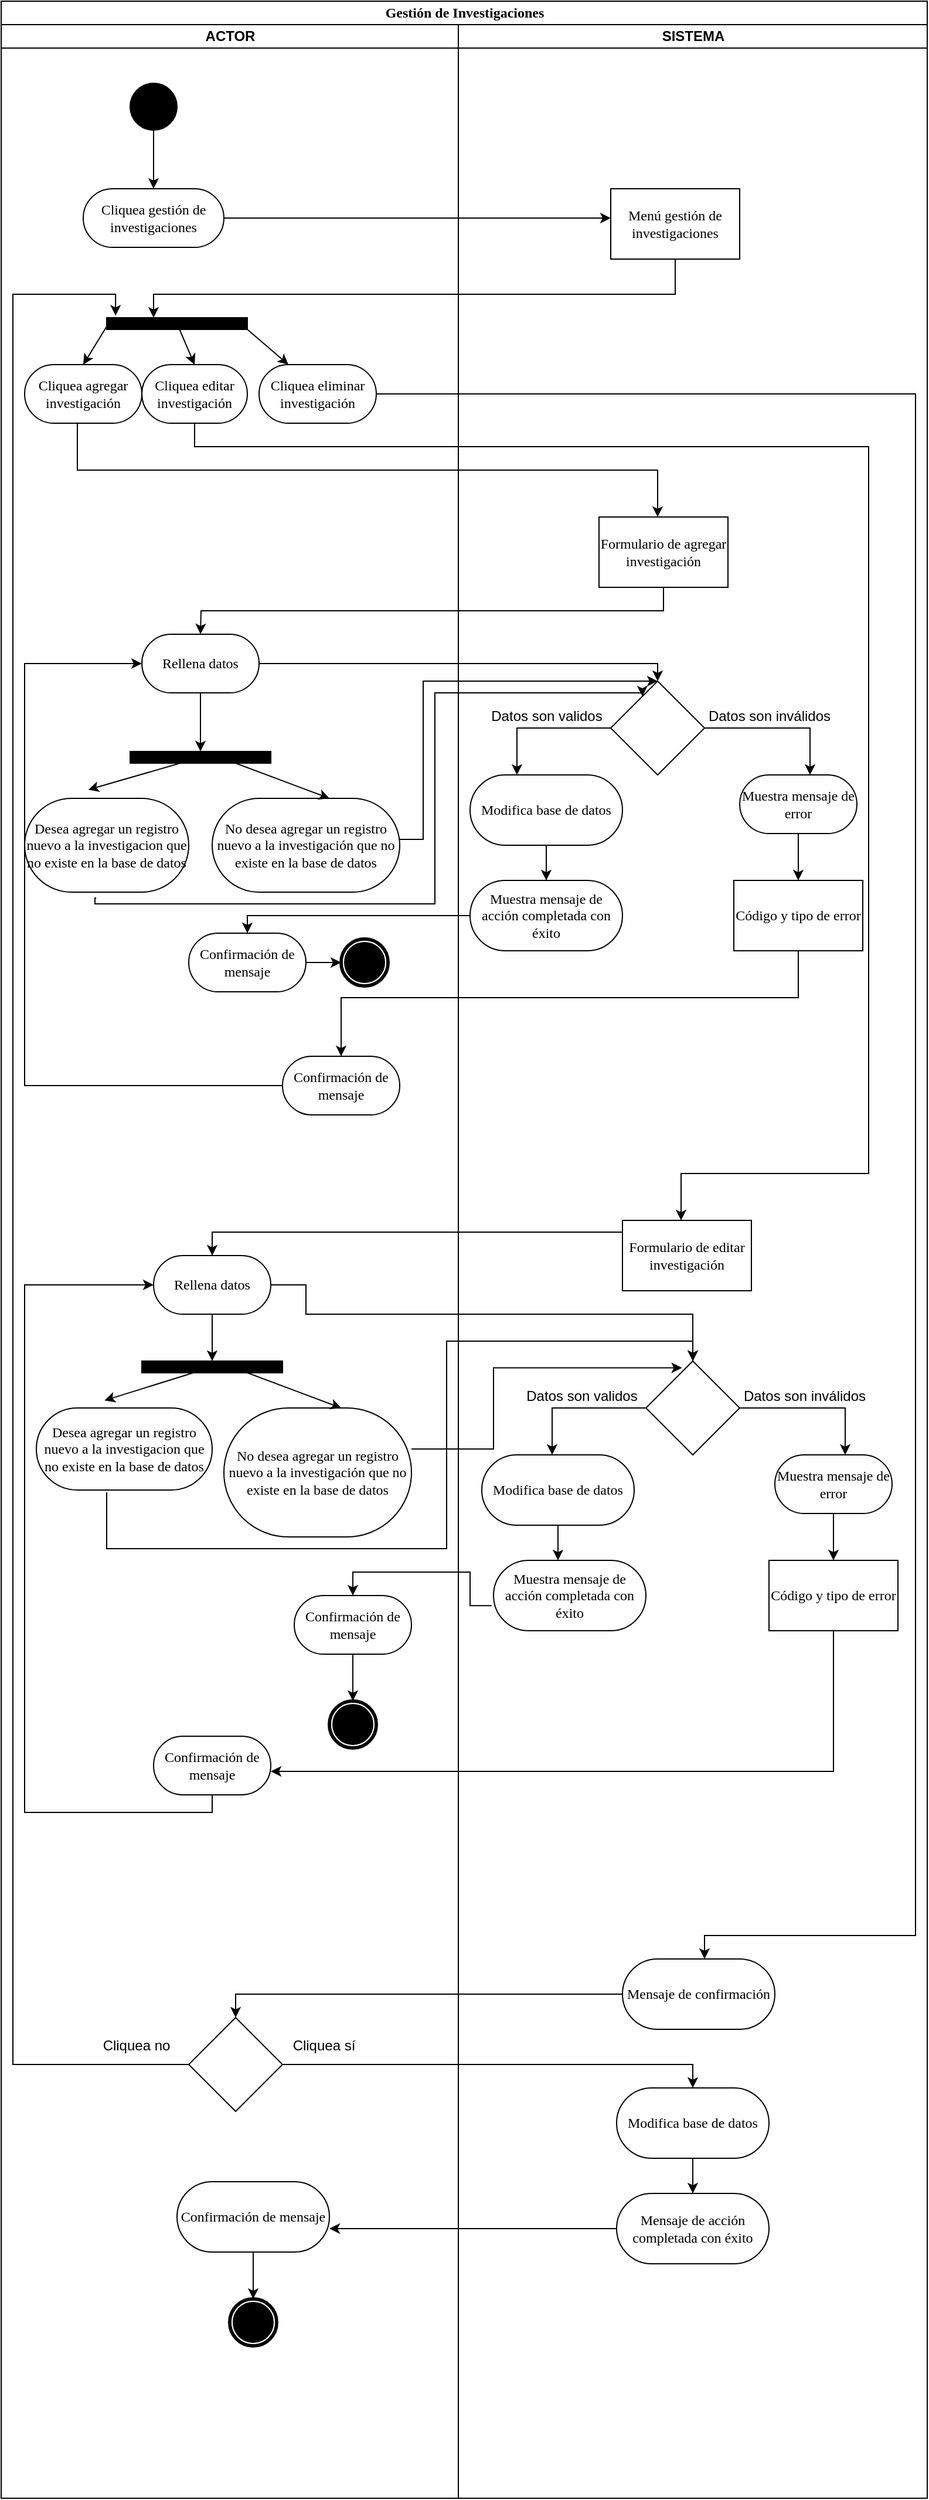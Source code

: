 <mxfile version="13.2.4" type="device" pages="3"><diagram name="GE" id="0783ab3e-0a74-02c8-0abd-f7b4e66b4bec"><mxGraphModel dx="1086" dy="776" grid="1" gridSize="10" guides="1" tooltips="1" connect="1" arrows="1" fold="1" page="1" pageScale="1" pageWidth="850" pageHeight="1100" background="#ffffff" math="0" shadow="0"><root><mxCell id="0"/><mxCell id="1" parent="0"/><mxCell id="1c1d494c118603dd-1" value="Gestión de Investigaciones" style="swimlane;html=1;childLayout=stackLayout;startSize=20;rounded=0;shadow=0;comic=0;labelBackgroundColor=none;strokeWidth=1;fontFamily=Verdana;fontSize=12;align=center;" parent="1" vertex="1"><mxGeometry x="40" y="20" width="790" height="2130" as="geometry"/></mxCell><mxCell id="1c1d494c118603dd-2" value="ACTOR" style="swimlane;html=1;startSize=20;" parent="1c1d494c118603dd-1" vertex="1"><mxGeometry y="20" width="390" height="2110" as="geometry"/></mxCell><mxCell id="1c1d494c118603dd-6" value="Cliquea gestión de investigaciones" style="rounded=1;whiteSpace=wrap;html=1;shadow=0;comic=0;labelBackgroundColor=none;strokeWidth=1;fontFamily=Verdana;fontSize=12;align=center;arcSize=50;" parent="1c1d494c118603dd-2" vertex="1"><mxGeometry x="70" y="140" width="120" height="50" as="geometry"/></mxCell><mxCell id="1DxKnwRPX1gxY0xQvIqW-1" style="edgeStyle=orthogonalEdgeStyle;rounded=0;orthogonalLoop=1;jettySize=auto;html=1;entryX=0.5;entryY=0;entryDx=0;entryDy=0;" parent="1c1d494c118603dd-2" source="60571a20871a0731-4" target="1c1d494c118603dd-6" edge="1"><mxGeometry relative="1" as="geometry"/></mxCell><mxCell id="60571a20871a0731-4" value="" style="ellipse;whiteSpace=wrap;html=1;rounded=0;shadow=0;comic=0;labelBackgroundColor=none;strokeWidth=1;fillColor=#000000;fontFamily=Verdana;fontSize=12;align=center;" parent="1c1d494c118603dd-2" vertex="1"><mxGeometry x="110" y="50" width="40" height="40" as="geometry"/></mxCell><mxCell id="1DxKnwRPX1gxY0xQvIqW-4" value="" style="rounded=0;whiteSpace=wrap;html=1;fillColor=#000000;" parent="1c1d494c118603dd-2" vertex="1"><mxGeometry x="90" y="250" width="120" height="10" as="geometry"/></mxCell><mxCell id="1DxKnwRPX1gxY0xQvIqW-6" value="Cliquea agregar investigación" style="rounded=1;whiteSpace=wrap;html=1;shadow=0;comic=0;labelBackgroundColor=none;strokeWidth=1;fontFamily=Verdana;fontSize=12;align=center;arcSize=50;" parent="1c1d494c118603dd-2" vertex="1"><mxGeometry x="20" y="290" width="100" height="50" as="geometry"/></mxCell><mxCell id="1DxKnwRPX1gxY0xQvIqW-8" value="Cliquea editar investigación" style="rounded=1;whiteSpace=wrap;html=1;shadow=0;comic=0;labelBackgroundColor=none;strokeWidth=1;fontFamily=Verdana;fontSize=12;align=center;arcSize=50;" parent="1c1d494c118603dd-2" vertex="1"><mxGeometry x="120" y="290" width="90" height="50" as="geometry"/></mxCell><mxCell id="1DxKnwRPX1gxY0xQvIqW-7" style="edgeStyle=none;rounded=0;orthogonalLoop=1;jettySize=auto;html=1;entryX=0.5;entryY=0;entryDx=0;entryDy=0;" parent="1c1d494c118603dd-2" source="1DxKnwRPX1gxY0xQvIqW-4" target="1DxKnwRPX1gxY0xQvIqW-8" edge="1"><mxGeometry relative="1" as="geometry"><mxPoint x="150" y="290" as="targetPoint"/></mxGeometry></mxCell><mxCell id="1DxKnwRPX1gxY0xQvIqW-10" value="Cliquea eliminar investigación" style="rounded=1;whiteSpace=wrap;html=1;shadow=0;comic=0;labelBackgroundColor=none;strokeWidth=1;fontFamily=Verdana;fontSize=12;align=center;arcSize=50;" parent="1c1d494c118603dd-2" vertex="1"><mxGeometry x="220" y="290" width="100" height="50" as="geometry"/></mxCell><mxCell id="1DxKnwRPX1gxY0xQvIqW-9" style="edgeStyle=none;rounded=0;orthogonalLoop=1;jettySize=auto;html=1;exitX=1;exitY=1;exitDx=0;exitDy=0;entryX=0.25;entryY=0;entryDx=0;entryDy=0;" parent="1c1d494c118603dd-2" source="1DxKnwRPX1gxY0xQvIqW-4" target="1DxKnwRPX1gxY0xQvIqW-10" edge="1"><mxGeometry relative="1" as="geometry"><mxPoint x="210" y="280" as="targetPoint"/></mxGeometry></mxCell><mxCell id="1DxKnwRPX1gxY0xQvIqW-5" style="rounded=0;orthogonalLoop=1;jettySize=auto;html=1;exitX=0;exitY=0.75;exitDx=0;exitDy=0;entryX=0.5;entryY=0;entryDx=0;entryDy=0;" parent="1c1d494c118603dd-2" source="1DxKnwRPX1gxY0xQvIqW-4" target="1DxKnwRPX1gxY0xQvIqW-6" edge="1"><mxGeometry relative="1" as="geometry"><mxPoint x="50" y="290" as="targetPoint"/></mxGeometry></mxCell><mxCell id="1DxKnwRPX1gxY0xQvIqW-12" style="edgeStyle=none;rounded=0;orthogonalLoop=1;jettySize=auto;html=1;exitX=0.75;exitY=1;exitDx=0;exitDy=0;" parent="1c1d494c118603dd-2" source="1DxKnwRPX1gxY0xQvIqW-10" target="1DxKnwRPX1gxY0xQvIqW-10" edge="1"><mxGeometry relative="1" as="geometry"/></mxCell><mxCell id="1DxKnwRPX1gxY0xQvIqW-13" style="edgeStyle=none;rounded=0;orthogonalLoop=1;jettySize=auto;html=1;exitX=0.25;exitY=1;exitDx=0;exitDy=0;entryX=0.25;entryY=0;entryDx=0;entryDy=0;" parent="1c1d494c118603dd-2" source="1DxKnwRPX1gxY0xQvIqW-4" target="1DxKnwRPX1gxY0xQvIqW-4" edge="1"><mxGeometry relative="1" as="geometry"/></mxCell><mxCell id="1DxKnwRPX1gxY0xQvIqW-18" value="Rellena datos" style="rounded=1;whiteSpace=wrap;html=1;shadow=0;comic=0;labelBackgroundColor=none;strokeWidth=1;fontFamily=Verdana;fontSize=12;align=center;arcSize=50;" parent="1c1d494c118603dd-2" vertex="1"><mxGeometry x="120" y="520" width="100" height="50" as="geometry"/></mxCell><mxCell id="1DxKnwRPX1gxY0xQvIqW-35" style="rounded=0;orthogonalLoop=1;jettySize=auto;html=1;entryX=0.388;entryY=-0.092;entryDx=0;entryDy=0;entryPerimeter=0;" parent="1c1d494c118603dd-2" source="1DxKnwRPX1gxY0xQvIqW-33" target="1DxKnwRPX1gxY0xQvIqW-34" edge="1"><mxGeometry relative="1" as="geometry"/></mxCell><mxCell id="1DxKnwRPX1gxY0xQvIqW-33" value="" style="rounded=0;whiteSpace=wrap;html=1;fillColor=#000000;" parent="1c1d494c118603dd-2" vertex="1"><mxGeometry x="110" y="620" width="120" height="10" as="geometry"/></mxCell><mxCell id="1DxKnwRPX1gxY0xQvIqW-34" value="Desea agregar un registro nuevo a la investigacion que no existe en la base de datos" style="rounded=1;whiteSpace=wrap;html=1;shadow=0;comic=0;labelBackgroundColor=none;strokeWidth=1;fontFamily=Verdana;fontSize=12;align=center;arcSize=50;" parent="1c1d494c118603dd-2" vertex="1"><mxGeometry x="20" y="660" width="140" height="80" as="geometry"/></mxCell><mxCell id="1DxKnwRPX1gxY0xQvIqW-38" value="No desea agregar un registro nuevo a la investigación que no existe en la base de datos" style="rounded=1;whiteSpace=wrap;html=1;shadow=0;comic=0;labelBackgroundColor=none;strokeWidth=1;fontFamily=Verdana;fontSize=12;align=center;arcSize=50;" parent="1c1d494c118603dd-2" vertex="1"><mxGeometry x="180" y="660" width="160" height="80" as="geometry"/></mxCell><mxCell id="1DxKnwRPX1gxY0xQvIqW-51" style="edgeStyle=orthogonalEdgeStyle;rounded=0;orthogonalLoop=1;jettySize=auto;html=1;exitX=0;exitY=0.5;exitDx=0;exitDy=0;entryX=0;entryY=0.5;entryDx=0;entryDy=0;" parent="1c1d494c118603dd-2" source="1DxKnwRPX1gxY0xQvIqW-46" target="1DxKnwRPX1gxY0xQvIqW-18" edge="1"><mxGeometry relative="1" as="geometry"><Array as="points"><mxPoint x="20" y="905"/><mxPoint x="20" y="545"/></Array></mxGeometry></mxCell><mxCell id="1DxKnwRPX1gxY0xQvIqW-46" value="Confirmación de mensaje" style="rounded=1;whiteSpace=wrap;html=1;shadow=0;comic=0;labelBackgroundColor=none;strokeWidth=1;fontFamily=Verdana;fontSize=12;align=center;arcSize=50;" parent="1c1d494c118603dd-2" vertex="1"><mxGeometry x="240" y="880" width="100" height="50" as="geometry"/></mxCell><mxCell id="1DxKnwRPX1gxY0xQvIqW-52" style="edgeStyle=orthogonalEdgeStyle;rounded=0;orthogonalLoop=1;jettySize=auto;html=1;exitX=1;exitY=0.5;exitDx=0;exitDy=0;entryX=0;entryY=0.5;entryDx=0;entryDy=0;" parent="1c1d494c118603dd-2" source="1DxKnwRPX1gxY0xQvIqW-49" target="1DxKnwRPX1gxY0xQvIqW-43" edge="1"><mxGeometry relative="1" as="geometry"/></mxCell><mxCell id="1DxKnwRPX1gxY0xQvIqW-49" value="Confirmación de mensaje" style="rounded=1;whiteSpace=wrap;html=1;shadow=0;comic=0;labelBackgroundColor=none;strokeWidth=1;fontFamily=Verdana;fontSize=12;align=center;arcSize=50;" parent="1c1d494c118603dd-2" vertex="1"><mxGeometry x="160" y="775" width="100" height="50" as="geometry"/></mxCell><mxCell id="1DxKnwRPX1gxY0xQvIqW-43" value="" style="shape=mxgraph.bpmn.shape;html=1;verticalLabelPosition=bottom;labelBackgroundColor=#ffffff;verticalAlign=top;perimeter=ellipsePerimeter;outline=end;symbol=terminate;rounded=0;shadow=0;comic=0;strokeWidth=1;fontFamily=Verdana;fontSize=12;align=center;" parent="1c1d494c118603dd-2" vertex="1"><mxGeometry x="290" y="780" width="40" height="40" as="geometry"/></mxCell><mxCell id="1DxKnwRPX1gxY0xQvIqW-56" value="Rellena datos" style="rounded=1;whiteSpace=wrap;html=1;shadow=0;comic=0;labelBackgroundColor=none;strokeWidth=1;fontFamily=Verdana;fontSize=12;align=center;arcSize=50;" parent="1c1d494c118603dd-2" vertex="1"><mxGeometry x="130" y="1050" width="100" height="50" as="geometry"/></mxCell><mxCell id="1DxKnwRPX1gxY0xQvIqW-82" value="" style="rounded=0;whiteSpace=wrap;html=1;fillColor=#000000;" parent="1c1d494c118603dd-2" vertex="1"><mxGeometry x="120" y="1140" width="120" height="10" as="geometry"/></mxCell><mxCell id="1DxKnwRPX1gxY0xQvIqW-83" value="Desea agregar un registro nuevo a la investigacion que no existe en la base de datos" style="rounded=1;whiteSpace=wrap;html=1;shadow=0;comic=0;labelBackgroundColor=none;strokeWidth=1;fontFamily=Verdana;fontSize=12;align=center;arcSize=50;" parent="1c1d494c118603dd-2" vertex="1"><mxGeometry x="30" y="1180" width="150" height="70" as="geometry"/></mxCell><mxCell id="1DxKnwRPX1gxY0xQvIqW-81" style="rounded=0;orthogonalLoop=1;jettySize=auto;html=1;entryX=0.388;entryY=-0.092;entryDx=0;entryDy=0;entryPerimeter=0;" parent="1c1d494c118603dd-2" source="1DxKnwRPX1gxY0xQvIqW-82" target="1DxKnwRPX1gxY0xQvIqW-83" edge="1"><mxGeometry relative="1" as="geometry"/></mxCell><mxCell id="1DxKnwRPX1gxY0xQvIqW-84" value="No desea agregar un registro nuevo a la investigación que no existe en la base de datos" style="rounded=1;whiteSpace=wrap;html=1;shadow=0;comic=0;labelBackgroundColor=none;strokeWidth=1;fontFamily=Verdana;fontSize=12;align=center;arcSize=50;" parent="1c1d494c118603dd-2" vertex="1"><mxGeometry x="190" y="1180" width="160" height="110" as="geometry"/></mxCell><mxCell id="1DxKnwRPX1gxY0xQvIqW-86" style="edgeStyle=none;rounded=0;orthogonalLoop=1;jettySize=auto;html=1;exitX=0.75;exitY=1;exitDx=0;exitDy=0;" parent="1c1d494c118603dd-2" source="1DxKnwRPX1gxY0xQvIqW-82" edge="1"><mxGeometry relative="1" as="geometry"><mxPoint x="290" y="1180" as="targetPoint"/></mxGeometry></mxCell><mxCell id="1DxKnwRPX1gxY0xQvIqW-101" value="Confirmación de mensaje" style="rounded=1;whiteSpace=wrap;html=1;shadow=0;comic=0;labelBackgroundColor=none;strokeWidth=1;fontFamily=Verdana;fontSize=12;align=center;arcSize=50;" parent="1c1d494c118603dd-2" vertex="1"><mxGeometry x="250" y="1340" width="100" height="50" as="geometry"/></mxCell><mxCell id="1DxKnwRPX1gxY0xQvIqW-103" value="" style="shape=mxgraph.bpmn.shape;html=1;verticalLabelPosition=bottom;labelBackgroundColor=#ffffff;verticalAlign=top;perimeter=ellipsePerimeter;outline=end;symbol=terminate;rounded=0;shadow=0;comic=0;strokeWidth=1;fontFamily=Verdana;fontSize=12;align=center;" parent="1c1d494c118603dd-2" vertex="1"><mxGeometry x="280" y="1430" width="40" height="40" as="geometry"/></mxCell><mxCell id="1DxKnwRPX1gxY0xQvIqW-106" style="edgeStyle=orthogonalEdgeStyle;rounded=0;orthogonalLoop=1;jettySize=auto;html=1;entryX=0;entryY=0.5;entryDx=0;entryDy=0;" parent="1c1d494c118603dd-2" source="1DxKnwRPX1gxY0xQvIqW-105" target="1DxKnwRPX1gxY0xQvIqW-56" edge="1"><mxGeometry relative="1" as="geometry"><Array as="points"><mxPoint x="20" y="1525"/><mxPoint x="20" y="1075"/></Array></mxGeometry></mxCell><mxCell id="1DxKnwRPX1gxY0xQvIqW-105" value="Confirmación de mensaje" style="rounded=1;whiteSpace=wrap;html=1;shadow=0;comic=0;labelBackgroundColor=none;strokeWidth=1;fontFamily=Verdana;fontSize=12;align=center;arcSize=50;" parent="1c1d494c118603dd-2" vertex="1"><mxGeometry x="130" y="1460" width="100" height="50" as="geometry"/></mxCell><mxCell id="1DxKnwRPX1gxY0xQvIqW-110" value="" style="rhombus;whiteSpace=wrap;html=1;fillColor=#FFFFFF;" parent="1c1d494c118603dd-2" vertex="1"><mxGeometry x="160" y="1700" width="80" height="80" as="geometry"/></mxCell><mxCell id="1DxKnwRPX1gxY0xQvIqW-112" style="edgeStyle=orthogonalEdgeStyle;rounded=0;orthogonalLoop=1;jettySize=auto;html=1;entryX=0.063;entryY=-0.18;entryDx=0;entryDy=0;entryPerimeter=0;" parent="1c1d494c118603dd-2" target="1DxKnwRPX1gxY0xQvIqW-4" edge="1"><mxGeometry relative="1" as="geometry"><mxPoint x="190" y="1580" as="targetPoint"/><mxPoint x="160" y="1740" as="sourcePoint"/><Array as="points"><mxPoint x="10" y="1740"/><mxPoint x="10" y="230"/><mxPoint x="98" y="230"/></Array></mxGeometry></mxCell><mxCell id="1DxKnwRPX1gxY0xQvIqW-113" value="Cliquea no" style="text;html=1;align=center;verticalAlign=middle;resizable=0;points=[];autosize=1;" parent="1c1d494c118603dd-2" vertex="1"><mxGeometry x="80" y="1714" width="70" height="20" as="geometry"/></mxCell><mxCell id="1DxKnwRPX1gxY0xQvIqW-115" value="Cliquea sí" style="text;html=1;align=center;verticalAlign=middle;resizable=0;points=[];autosize=1;" parent="1c1d494c118603dd-2" vertex="1"><mxGeometry x="240" y="1714" width="70" height="20" as="geometry"/></mxCell><mxCell id="1DxKnwRPX1gxY0xQvIqW-120" value="Confirmación de mensaje" style="rounded=1;whiteSpace=wrap;html=1;shadow=0;comic=0;labelBackgroundColor=none;strokeWidth=1;fontFamily=Verdana;fontSize=12;align=center;arcSize=50;" parent="1c1d494c118603dd-2" vertex="1"><mxGeometry x="150" y="1840" width="130" height="60" as="geometry"/></mxCell><mxCell id="1DxKnwRPX1gxY0xQvIqW-122" value="" style="shape=mxgraph.bpmn.shape;html=1;verticalLabelPosition=bottom;labelBackgroundColor=#ffffff;verticalAlign=top;perimeter=ellipsePerimeter;outline=end;symbol=terminate;rounded=0;shadow=0;comic=0;strokeWidth=1;fontFamily=Verdana;fontSize=12;align=center;" parent="1c1d494c118603dd-2" vertex="1"><mxGeometry x="195" y="1940" width="40" height="40" as="geometry"/></mxCell><mxCell id="1DxKnwRPX1gxY0xQvIqW-39" style="edgeStyle=orthogonalEdgeStyle;rounded=0;orthogonalLoop=1;jettySize=auto;html=1;entryX=0.5;entryY=0;entryDx=0;entryDy=0;" parent="1c1d494c118603dd-1" source="1DxKnwRPX1gxY0xQvIqW-38" target="1DxKnwRPX1gxY0xQvIqW-20" edge="1"><mxGeometry relative="1" as="geometry"><Array as="points"><mxPoint x="360" y="715"/><mxPoint x="360" y="580"/></Array></mxGeometry></mxCell><mxCell id="1DxKnwRPX1gxY0xQvIqW-45" style="edgeStyle=orthogonalEdgeStyle;rounded=0;orthogonalLoop=1;jettySize=auto;html=1;entryX=0.5;entryY=0;entryDx=0;entryDy=0;" parent="1c1d494c118603dd-1" source="1DxKnwRPX1gxY0xQvIqW-27" target="1DxKnwRPX1gxY0xQvIqW-46" edge="1"><mxGeometry relative="1" as="geometry"><mxPoint x="240" y="900" as="targetPoint"/><Array as="points"><mxPoint x="680" y="850"/><mxPoint x="290" y="850"/></Array></mxGeometry></mxCell><mxCell id="1DxKnwRPX1gxY0xQvIqW-48" style="edgeStyle=orthogonalEdgeStyle;rounded=0;orthogonalLoop=1;jettySize=auto;html=1;entryX=0.5;entryY=0;entryDx=0;entryDy=0;" parent="1c1d494c118603dd-1" source="1DxKnwRPX1gxY0xQvIqW-44" target="1DxKnwRPX1gxY0xQvIqW-49" edge="1"><mxGeometry relative="1" as="geometry"><mxPoint x="200" y="820" as="targetPoint"/><Array as="points"><mxPoint x="465" y="780"/><mxPoint x="210" y="780"/></Array></mxGeometry></mxCell><mxCell id="1DxKnwRPX1gxY0xQvIqW-100" style="edgeStyle=orthogonalEdgeStyle;rounded=0;orthogonalLoop=1;jettySize=auto;html=1;entryX=0.385;entryY=0.072;entryDx=0;entryDy=0;entryPerimeter=0;" parent="1c1d494c118603dd-1" source="1DxKnwRPX1gxY0xQvIqW-84" target="1DxKnwRPX1gxY0xQvIqW-89" edge="1"><mxGeometry relative="1" as="geometry"><Array as="points"><mxPoint x="420" y="1235"/><mxPoint x="420" y="1166"/></Array></mxGeometry></mxCell><mxCell id="1c1d494c118603dd-4" value="SISTEMA" style="swimlane;html=1;startSize=20;" parent="1c1d494c118603dd-1" vertex="1"><mxGeometry x="390" y="20" width="400" height="2110" as="geometry"/></mxCell><mxCell id="1c1d494c118603dd-10" value="Menú gestión de investigaciones" style="rounded=0;whiteSpace=wrap;html=1;shadow=0;comic=0;labelBackgroundColor=none;strokeWidth=1;fontFamily=Verdana;fontSize=12;align=center;arcSize=50;" parent="1c1d494c118603dd-4" vertex="1"><mxGeometry x="130" y="140" width="110" height="60" as="geometry"/></mxCell><mxCell id="1DxKnwRPX1gxY0xQvIqW-16" value="Formulario de agregar investigación" style="rounded=0;whiteSpace=wrap;html=1;shadow=0;comic=0;labelBackgroundColor=none;strokeWidth=1;fontFamily=Verdana;fontSize=12;align=center;arcSize=50;" parent="1c1d494c118603dd-4" vertex="1"><mxGeometry x="120" y="420" width="110" height="60" as="geometry"/></mxCell><mxCell id="1DxKnwRPX1gxY0xQvIqW-20" value="" style="rhombus;whiteSpace=wrap;html=1;fillColor=#FFFFFF;" parent="1c1d494c118603dd-4" vertex="1"><mxGeometry x="130" y="560" width="80" height="80" as="geometry"/></mxCell><mxCell id="1DxKnwRPX1gxY0xQvIqW-23" value="Datos son inválidos" style="text;html=1;align=center;verticalAlign=middle;resizable=0;points=[];autosize=1;" parent="1c1d494c118603dd-4" vertex="1"><mxGeometry x="205" y="580" width="120" height="20" as="geometry"/></mxCell><mxCell id="1DxKnwRPX1gxY0xQvIqW-24" value="Datos son validos" style="text;html=1;align=center;verticalAlign=middle;resizable=0;points=[];autosize=1;" parent="1c1d494c118603dd-4" vertex="1"><mxGeometry x="20" y="580" width="110" height="20" as="geometry"/></mxCell><mxCell id="1DxKnwRPX1gxY0xQvIqW-25" value="Muestra mensaje de error" style="rounded=1;whiteSpace=wrap;html=1;shadow=0;comic=0;labelBackgroundColor=none;strokeWidth=1;fontFamily=Verdana;fontSize=12;align=center;arcSize=50;" parent="1c1d494c118603dd-4" vertex="1"><mxGeometry x="240" y="640" width="100" height="50" as="geometry"/></mxCell><mxCell id="1DxKnwRPX1gxY0xQvIqW-27" value="Código y tipo de error" style="rounded=0;whiteSpace=wrap;html=1;shadow=0;comic=0;labelBackgroundColor=none;strokeWidth=1;fontFamily=Verdana;fontSize=12;align=center;arcSize=50;" parent="1c1d494c118603dd-4" vertex="1"><mxGeometry x="235" y="730" width="110" height="60" as="geometry"/></mxCell><mxCell id="1DxKnwRPX1gxY0xQvIqW-44" value="Muestra mensaje de acción completada con éxito" style="rounded=1;whiteSpace=wrap;html=1;shadow=0;comic=0;labelBackgroundColor=none;strokeWidth=1;fontFamily=Verdana;fontSize=12;align=center;arcSize=50;" parent="1c1d494c118603dd-4" vertex="1"><mxGeometry x="10" y="730" width="130" height="60" as="geometry"/></mxCell><mxCell id="1DxKnwRPX1gxY0xQvIqW-54" value="Formulario de editar investigación" style="rounded=0;whiteSpace=wrap;html=1;shadow=0;comic=0;labelBackgroundColor=none;strokeWidth=1;fontFamily=Verdana;fontSize=12;align=center;arcSize=50;" parent="1c1d494c118603dd-4" vertex="1"><mxGeometry x="140" y="1020" width="110" height="60" as="geometry"/></mxCell><mxCell id="1DxKnwRPX1gxY0xQvIqW-89" value="" style="rhombus;whiteSpace=wrap;html=1;fillColor=#FFFFFF;" parent="1c1d494c118603dd-4" vertex="1"><mxGeometry x="160" y="1140" width="80" height="80" as="geometry"/></mxCell><mxCell id="1DxKnwRPX1gxY0xQvIqW-91" value="Datos son inválidos" style="text;html=1;align=center;verticalAlign=middle;resizable=0;points=[];autosize=1;" parent="1c1d494c118603dd-4" vertex="1"><mxGeometry x="235" y="1160" width="120" height="20" as="geometry"/></mxCell><mxCell id="1DxKnwRPX1gxY0xQvIqW-92" value="Datos son validos" style="text;html=1;align=center;verticalAlign=middle;resizable=0;points=[];autosize=1;" parent="1c1d494c118603dd-4" vertex="1"><mxGeometry x="50" y="1160" width="110" height="20" as="geometry"/></mxCell><mxCell id="1DxKnwRPX1gxY0xQvIqW-93" value="Muestra mensaje de error" style="rounded=1;whiteSpace=wrap;html=1;shadow=0;comic=0;labelBackgroundColor=none;strokeWidth=1;fontFamily=Verdana;fontSize=12;align=center;arcSize=50;" parent="1c1d494c118603dd-4" vertex="1"><mxGeometry x="270" y="1220" width="100" height="50" as="geometry"/></mxCell><mxCell id="1DxKnwRPX1gxY0xQvIqW-94" value="Código y tipo de error" style="rounded=0;whiteSpace=wrap;html=1;shadow=0;comic=0;labelBackgroundColor=none;strokeWidth=1;fontFamily=Verdana;fontSize=12;align=center;arcSize=50;" parent="1c1d494c118603dd-4" vertex="1"><mxGeometry x="265" y="1310" width="110" height="60" as="geometry"/></mxCell><mxCell id="1DxKnwRPX1gxY0xQvIqW-95" value="Muestra mensaje de acción completada con éxito" style="rounded=1;whiteSpace=wrap;html=1;shadow=0;comic=0;labelBackgroundColor=none;strokeWidth=1;fontFamily=Verdana;fontSize=12;align=center;arcSize=50;" parent="1c1d494c118603dd-4" vertex="1"><mxGeometry x="30" y="1310" width="130" height="60" as="geometry"/></mxCell><mxCell id="1DxKnwRPX1gxY0xQvIqW-96" style="edgeStyle=orthogonalEdgeStyle;rounded=0;orthogonalLoop=1;jettySize=auto;html=1;" parent="1c1d494c118603dd-4" edge="1"><mxGeometry relative="1" as="geometry"><mxPoint x="330" y="1220" as="targetPoint"/><mxPoint x="240" y="1180" as="sourcePoint"/><Array as="points"><mxPoint x="330" y="1180"/></Array></mxGeometry></mxCell><mxCell id="1DxKnwRPX1gxY0xQvIqW-97" style="edgeStyle=orthogonalEdgeStyle;rounded=0;orthogonalLoop=1;jettySize=auto;html=1;exitX=0;exitY=0.5;exitDx=0;exitDy=0;" parent="1c1d494c118603dd-4" edge="1"><mxGeometry relative="1" as="geometry"><mxPoint x="80" y="1220" as="targetPoint"/><mxPoint x="160" y="1180" as="sourcePoint"/><Array as="points"><mxPoint x="80" y="1180"/></Array></mxGeometry></mxCell><mxCell id="1DxKnwRPX1gxY0xQvIqW-98" style="edgeStyle=orthogonalEdgeStyle;rounded=0;orthogonalLoop=1;jettySize=auto;html=1;" parent="1c1d494c118603dd-4" source="1DxKnwRPX1gxY0xQvIqW-93" edge="1"><mxGeometry relative="1" as="geometry"><mxPoint x="320" y="1310" as="targetPoint"/></mxGeometry></mxCell><mxCell id="1DxKnwRPX1gxY0xQvIqW-108" value="Mensaje de confirmación" style="rounded=1;whiteSpace=wrap;html=1;shadow=0;comic=0;labelBackgroundColor=none;strokeWidth=1;fontFamily=Verdana;fontSize=12;align=center;arcSize=50;" parent="1c1d494c118603dd-4" vertex="1"><mxGeometry x="140" y="1650" width="130" height="60" as="geometry"/></mxCell><mxCell id="1DxKnwRPX1gxY0xQvIqW-116" value="Mensaje de acción completada con éxito" style="rounded=1;whiteSpace=wrap;html=1;shadow=0;comic=0;labelBackgroundColor=none;strokeWidth=1;fontFamily=Verdana;fontSize=12;align=center;arcSize=50;" parent="1c1d494c118603dd-4" vertex="1"><mxGeometry x="135" y="1850" width="130" height="60" as="geometry"/></mxCell><mxCell id="1DxKnwRPX1gxY0xQvIqW-118" style="edgeStyle=orthogonalEdgeStyle;rounded=0;orthogonalLoop=1;jettySize=auto;html=1;entryX=0.5;entryY=0;entryDx=0;entryDy=0;" parent="1c1d494c118603dd-4" source="1DxKnwRPX1gxY0xQvIqW-117" target="1DxKnwRPX1gxY0xQvIqW-116" edge="1"><mxGeometry relative="1" as="geometry"/></mxCell><mxCell id="1DxKnwRPX1gxY0xQvIqW-117" value="Modifica base de datos" style="rounded=1;whiteSpace=wrap;html=1;shadow=0;comic=0;labelBackgroundColor=none;strokeWidth=1;fontFamily=Verdana;fontSize=12;align=center;arcSize=50;" parent="1c1d494c118603dd-4" vertex="1"><mxGeometry x="135" y="1760" width="130" height="60" as="geometry"/></mxCell><mxCell id="1DxKnwRPX1gxY0xQvIqW-124" style="edgeStyle=orthogonalEdgeStyle;rounded=0;orthogonalLoop=1;jettySize=auto;html=1;entryX=0.5;entryY=0;entryDx=0;entryDy=0;" parent="1c1d494c118603dd-4" source="1DxKnwRPX1gxY0xQvIqW-123" target="1DxKnwRPX1gxY0xQvIqW-44" edge="1"><mxGeometry relative="1" as="geometry"/></mxCell><mxCell id="1DxKnwRPX1gxY0xQvIqW-123" value="Modifica base de datos" style="rounded=1;whiteSpace=wrap;html=1;shadow=0;comic=0;labelBackgroundColor=none;strokeWidth=1;fontFamily=Verdana;fontSize=12;align=center;arcSize=50;" parent="1c1d494c118603dd-4" vertex="1"><mxGeometry x="10" y="640" width="130" height="60" as="geometry"/></mxCell><mxCell id="1DxKnwRPX1gxY0xQvIqW-125" value="Modifica base de datos" style="rounded=1;whiteSpace=wrap;html=1;shadow=0;comic=0;labelBackgroundColor=none;strokeWidth=1;fontFamily=Verdana;fontSize=12;align=center;arcSize=50;" parent="1c1d494c118603dd-4" vertex="1"><mxGeometry x="20" y="1220" width="130" height="60" as="geometry"/></mxCell><mxCell id="1DxKnwRPX1gxY0xQvIqW-40" style="edgeStyle=orthogonalEdgeStyle;rounded=0;orthogonalLoop=1;jettySize=auto;html=1;entryX=0.338;entryY=0.163;entryDx=0;entryDy=0;entryPerimeter=0;exitX=0.436;exitY=1.063;exitDx=0;exitDy=0;exitPerimeter=0;" parent="1c1d494c118603dd-1" source="1DxKnwRPX1gxY0xQvIqW-34" edge="1" target="1DxKnwRPX1gxY0xQvIqW-20"><mxGeometry relative="1" as="geometry"><mxPoint x="530" y="590" as="targetPoint"/><mxPoint x="80" y="780" as="sourcePoint"/><Array as="points"><mxPoint x="80" y="765"/><mxPoint x="80" y="770"/><mxPoint x="370" y="770"/><mxPoint x="370" y="590"/><mxPoint x="547" y="590"/></Array></mxGeometry></mxCell><mxCell id="hV7Wi3w0ifeS4LDP9Gyi-2" style="edgeStyle=orthogonalEdgeStyle;rounded=0;orthogonalLoop=1;jettySize=auto;html=1;exitX=0.4;exitY=1.029;exitDx=0;exitDy=0;exitPerimeter=0;" edge="1" parent="1c1d494c118603dd-1" source="1DxKnwRPX1gxY0xQvIqW-83" target="1DxKnwRPX1gxY0xQvIqW-89"><mxGeometry relative="1" as="geometry"><mxPoint x="557.04" y="1143.04" as="targetPoint"/><mxPoint x="90" y="1290" as="sourcePoint"/><Array as="points"><mxPoint x="90" y="1320"/><mxPoint x="380" y="1320"/><mxPoint x="380" y="1143"/><mxPoint x="590" y="1143"/></Array></mxGeometry></mxCell><mxCell id="1DxKnwRPX1gxY0xQvIqW-2" style="edgeStyle=orthogonalEdgeStyle;rounded=0;orthogonalLoop=1;jettySize=auto;html=1;" parent="1" source="1c1d494c118603dd-6" edge="1"><mxGeometry relative="1" as="geometry"><mxPoint x="560" y="205" as="targetPoint"/></mxGeometry></mxCell><mxCell id="1DxKnwRPX1gxY0xQvIqW-3" style="edgeStyle=orthogonalEdgeStyle;rounded=0;orthogonalLoop=1;jettySize=auto;html=1;" parent="1" source="1c1d494c118603dd-10" edge="1"><mxGeometry relative="1" as="geometry"><mxPoint x="170" y="290" as="targetPoint"/><Array as="points"><mxPoint x="615" y="270"/><mxPoint x="170" y="270"/></Array></mxGeometry></mxCell><mxCell id="1DxKnwRPX1gxY0xQvIqW-14" style="edgeStyle=orthogonalEdgeStyle;rounded=0;orthogonalLoop=1;jettySize=auto;html=1;" parent="1" source="1DxKnwRPX1gxY0xQvIqW-6" edge="1"><mxGeometry relative="1" as="geometry"><mxPoint x="600" y="460" as="targetPoint"/><Array as="points"><mxPoint x="105" y="420"/><mxPoint x="600" y="420"/></Array></mxGeometry></mxCell><mxCell id="1DxKnwRPX1gxY0xQvIqW-17" style="edgeStyle=orthogonalEdgeStyle;rounded=0;orthogonalLoop=1;jettySize=auto;html=1;exitX=0.5;exitY=1;exitDx=0;exitDy=0;" parent="1" source="1DxKnwRPX1gxY0xQvIqW-16" edge="1"><mxGeometry relative="1" as="geometry"><mxPoint x="210" y="560" as="targetPoint"/></mxGeometry></mxCell><mxCell id="1DxKnwRPX1gxY0xQvIqW-19" style="edgeStyle=orthogonalEdgeStyle;rounded=0;orthogonalLoop=1;jettySize=auto;html=1;" parent="1" source="1DxKnwRPX1gxY0xQvIqW-18" edge="1"><mxGeometry relative="1" as="geometry"><mxPoint x="600" y="600" as="targetPoint"/><Array as="points"><mxPoint x="600" y="585"/></Array></mxGeometry></mxCell><mxCell id="1DxKnwRPX1gxY0xQvIqW-21" style="edgeStyle=orthogonalEdgeStyle;rounded=0;orthogonalLoop=1;jettySize=auto;html=1;" parent="1" source="1DxKnwRPX1gxY0xQvIqW-20" edge="1"><mxGeometry relative="1" as="geometry"><mxPoint x="730" y="680" as="targetPoint"/><Array as="points"><mxPoint x="730" y="640"/></Array></mxGeometry></mxCell><mxCell id="1DxKnwRPX1gxY0xQvIqW-22" style="edgeStyle=orthogonalEdgeStyle;rounded=0;orthogonalLoop=1;jettySize=auto;html=1;exitX=0;exitY=0.5;exitDx=0;exitDy=0;" parent="1" source="1DxKnwRPX1gxY0xQvIqW-20" edge="1"><mxGeometry relative="1" as="geometry"><mxPoint x="480" y="680" as="targetPoint"/><Array as="points"><mxPoint x="480" y="640"/></Array></mxGeometry></mxCell><mxCell id="1DxKnwRPX1gxY0xQvIqW-26" style="edgeStyle=orthogonalEdgeStyle;rounded=0;orthogonalLoop=1;jettySize=auto;html=1;" parent="1" source="1DxKnwRPX1gxY0xQvIqW-25" edge="1"><mxGeometry relative="1" as="geometry"><mxPoint x="720" y="770" as="targetPoint"/></mxGeometry></mxCell><mxCell id="1DxKnwRPX1gxY0xQvIqW-32" style="edgeStyle=orthogonalEdgeStyle;rounded=0;orthogonalLoop=1;jettySize=auto;html=1;" parent="1" source="1DxKnwRPX1gxY0xQvIqW-18" edge="1"><mxGeometry relative="1" as="geometry"><mxPoint x="210" y="660" as="targetPoint"/></mxGeometry></mxCell><mxCell id="1DxKnwRPX1gxY0xQvIqW-37" style="edgeStyle=none;rounded=0;orthogonalLoop=1;jettySize=auto;html=1;exitX=0.75;exitY=1;exitDx=0;exitDy=0;" parent="1" source="1DxKnwRPX1gxY0xQvIqW-33" edge="1"><mxGeometry relative="1" as="geometry"><mxPoint x="320" y="700" as="targetPoint"/></mxGeometry></mxCell><mxCell id="1DxKnwRPX1gxY0xQvIqW-53" style="edgeStyle=orthogonalEdgeStyle;rounded=0;orthogonalLoop=1;jettySize=auto;html=1;" parent="1" source="1DxKnwRPX1gxY0xQvIqW-8" edge="1"><mxGeometry relative="1" as="geometry"><mxPoint x="620" y="1060" as="targetPoint"/><Array as="points"><mxPoint x="205" y="400"/><mxPoint x="780" y="400"/><mxPoint x="780" y="1020"/><mxPoint x="620" y="1020"/><mxPoint x="620" y="1060"/></Array></mxGeometry></mxCell><mxCell id="1DxKnwRPX1gxY0xQvIqW-55" style="edgeStyle=orthogonalEdgeStyle;rounded=0;orthogonalLoop=1;jettySize=auto;html=1;exitX=0;exitY=0.5;exitDx=0;exitDy=0;" parent="1" source="1DxKnwRPX1gxY0xQvIqW-54" edge="1"><mxGeometry relative="1" as="geometry"><mxPoint x="220" y="1090" as="targetPoint"/><Array as="points"><mxPoint x="570" y="1070"/><mxPoint x="220" y="1070"/></Array></mxGeometry></mxCell><mxCell id="1DxKnwRPX1gxY0xQvIqW-57" style="edgeStyle=orthogonalEdgeStyle;rounded=0;orthogonalLoop=1;jettySize=auto;html=1;exitX=0.5;exitY=1;exitDx=0;exitDy=0;" parent="1" source="1DxKnwRPX1gxY0xQvIqW-56" edge="1"><mxGeometry relative="1" as="geometry"><mxPoint x="220" y="1180" as="targetPoint"/></mxGeometry></mxCell><mxCell id="1DxKnwRPX1gxY0xQvIqW-88" style="edgeStyle=orthogonalEdgeStyle;rounded=0;orthogonalLoop=1;jettySize=auto;html=1;exitX=1;exitY=0.5;exitDx=0;exitDy=0;" parent="1" source="1DxKnwRPX1gxY0xQvIqW-56" edge="1"><mxGeometry relative="1" as="geometry"><mxPoint x="630" y="1180" as="targetPoint"/><Array as="points"><mxPoint x="300" y="1115"/><mxPoint x="300" y="1140"/><mxPoint x="630" y="1140"/></Array></mxGeometry></mxCell><mxCell id="1DxKnwRPX1gxY0xQvIqW-99" style="edgeStyle=orthogonalEdgeStyle;rounded=0;orthogonalLoop=1;jettySize=auto;html=1;exitX=-0.012;exitY=0.643;exitDx=0;exitDy=0;exitPerimeter=0;" parent="1" source="1DxKnwRPX1gxY0xQvIqW-95" edge="1"><mxGeometry relative="1" as="geometry"><mxPoint x="340" y="1380" as="targetPoint"/><Array as="points"><mxPoint x="440" y="1389"/><mxPoint x="440" y="1360"/><mxPoint x="340" y="1360"/></Array></mxGeometry></mxCell><mxCell id="1DxKnwRPX1gxY0xQvIqW-102" style="edgeStyle=orthogonalEdgeStyle;rounded=0;orthogonalLoop=1;jettySize=auto;html=1;" parent="1" source="1DxKnwRPX1gxY0xQvIqW-101" edge="1"><mxGeometry relative="1" as="geometry"><mxPoint x="340" y="1470" as="targetPoint"/></mxGeometry></mxCell><mxCell id="1DxKnwRPX1gxY0xQvIqW-104" style="edgeStyle=orthogonalEdgeStyle;rounded=0;orthogonalLoop=1;jettySize=auto;html=1;" parent="1" source="1DxKnwRPX1gxY0xQvIqW-94" edge="1"><mxGeometry relative="1" as="geometry"><mxPoint x="270" y="1530" as="targetPoint"/><Array as="points"><mxPoint x="750" y="1530"/></Array></mxGeometry></mxCell><mxCell id="1DxKnwRPX1gxY0xQvIqW-107" style="edgeStyle=orthogonalEdgeStyle;rounded=0;orthogonalLoop=1;jettySize=auto;html=1;" parent="1" source="1DxKnwRPX1gxY0xQvIqW-10" edge="1"><mxGeometry relative="1" as="geometry"><mxPoint x="640" y="1690" as="targetPoint"/><Array as="points"><mxPoint x="820" y="355"/><mxPoint x="820" y="1670"/><mxPoint x="640" y="1670"/></Array></mxGeometry></mxCell><mxCell id="1DxKnwRPX1gxY0xQvIqW-109" style="edgeStyle=orthogonalEdgeStyle;rounded=0;orthogonalLoop=1;jettySize=auto;html=1;exitX=0;exitY=0.5;exitDx=0;exitDy=0;" parent="1" source="1DxKnwRPX1gxY0xQvIqW-108" edge="1"><mxGeometry relative="1" as="geometry"><mxPoint x="240" y="1740" as="targetPoint"/><Array as="points"><mxPoint x="240" y="1720"/></Array></mxGeometry></mxCell><mxCell id="1DxKnwRPX1gxY0xQvIqW-114" style="edgeStyle=orthogonalEdgeStyle;rounded=0;orthogonalLoop=1;jettySize=auto;html=1;exitX=1;exitY=0.5;exitDx=0;exitDy=0;" parent="1" source="1DxKnwRPX1gxY0xQvIqW-110" edge="1"><mxGeometry relative="1" as="geometry"><mxPoint x="630" y="1800" as="targetPoint"/><Array as="points"><mxPoint x="630" y="1780"/></Array></mxGeometry></mxCell><mxCell id="1DxKnwRPX1gxY0xQvIqW-119" style="edgeStyle=orthogonalEdgeStyle;rounded=0;orthogonalLoop=1;jettySize=auto;html=1;exitX=0;exitY=0.5;exitDx=0;exitDy=0;" parent="1" source="1DxKnwRPX1gxY0xQvIqW-116" edge="1"><mxGeometry relative="1" as="geometry"><mxPoint x="320" y="1920" as="targetPoint"/></mxGeometry></mxCell><mxCell id="1DxKnwRPX1gxY0xQvIqW-121" style="edgeStyle=orthogonalEdgeStyle;rounded=0;orthogonalLoop=1;jettySize=auto;html=1;" parent="1" source="1DxKnwRPX1gxY0xQvIqW-120" edge="1"><mxGeometry relative="1" as="geometry"><mxPoint x="255" y="1980" as="targetPoint"/></mxGeometry></mxCell><mxCell id="1DxKnwRPX1gxY0xQvIqW-126" style="edgeStyle=orthogonalEdgeStyle;rounded=0;orthogonalLoop=1;jettySize=auto;html=1;" parent="1" source="1DxKnwRPX1gxY0xQvIqW-125" edge="1"><mxGeometry relative="1" as="geometry"><mxPoint x="515" y="1350" as="targetPoint"/></mxGeometry></mxCell></root></mxGraphModel></diagram><diagram id="Pt5UDltOsuOke5mn5twC" name="GS"><mxGraphModel dx="1024" dy="592" grid="1" gridSize="10" guides="1" tooltips="1" connect="1" arrows="1" fold="1" page="1" pageScale="1" pageWidth="850" pageHeight="1100" math="0" shadow="0"><root><mxCell id="TFIuS3xWS3tDhYZo6X7T-0"/><mxCell id="TFIuS3xWS3tDhYZo6X7T-1" parent="TFIuS3xWS3tDhYZo6X7T-0"/><mxCell id="_zeHWCF-yDpip2rLqSrM-0" value="Gestión de síntomas" style="swimlane;html=1;childLayout=stackLayout;startSize=20;rounded=0;shadow=0;comic=0;labelBackgroundColor=none;strokeWidth=1;fontFamily=Verdana;fontSize=12;align=center;" vertex="1" parent="TFIuS3xWS3tDhYZo6X7T-1"><mxGeometry x="40" y="20" width="790" height="2130" as="geometry"/></mxCell><mxCell id="_zeHWCF-yDpip2rLqSrM-1" value="ACTOR" style="swimlane;html=1;startSize=20;" vertex="1" parent="_zeHWCF-yDpip2rLqSrM-0"><mxGeometry y="20" width="390" height="2110" as="geometry"/></mxCell><mxCell id="_zeHWCF-yDpip2rLqSrM-4" value="" style="ellipse;whiteSpace=wrap;html=1;rounded=0;shadow=0;comic=0;labelBackgroundColor=none;strokeWidth=1;fillColor=#000000;fontFamily=Verdana;fontSize=12;align=center;" vertex="1" parent="_zeHWCF-yDpip2rLqSrM-1"><mxGeometry x="110" y="50" width="40" height="40" as="geometry"/></mxCell><mxCell id="_zeHWCF-yDpip2rLqSrM-5" value="" style="rounded=0;whiteSpace=wrap;html=1;fillColor=#000000;" vertex="1" parent="_zeHWCF-yDpip2rLqSrM-1"><mxGeometry x="90" y="250" width="120" height="10" as="geometry"/></mxCell><mxCell id="_zeHWCF-yDpip2rLqSrM-6" value="Cliquea agregar síntoma" style="rounded=1;whiteSpace=wrap;html=1;shadow=0;comic=0;labelBackgroundColor=none;strokeWidth=1;fontFamily=Verdana;fontSize=12;align=center;arcSize=50;" vertex="1" parent="_zeHWCF-yDpip2rLqSrM-1"><mxGeometry x="20" y="290" width="90" height="50" as="geometry"/></mxCell><mxCell id="_zeHWCF-yDpip2rLqSrM-7" value="Cliquea editar síntoma" style="rounded=1;whiteSpace=wrap;html=1;shadow=0;comic=0;labelBackgroundColor=none;strokeWidth=1;fontFamily=Verdana;fontSize=12;align=center;arcSize=50;" vertex="1" parent="_zeHWCF-yDpip2rLqSrM-1"><mxGeometry x="120" y="290" width="90" height="50" as="geometry"/></mxCell><mxCell id="_zeHWCF-yDpip2rLqSrM-8" style="edgeStyle=none;rounded=0;orthogonalLoop=1;jettySize=auto;html=1;entryX=0.5;entryY=0;entryDx=0;entryDy=0;" edge="1" parent="_zeHWCF-yDpip2rLqSrM-1" source="_zeHWCF-yDpip2rLqSrM-5" target="_zeHWCF-yDpip2rLqSrM-7"><mxGeometry relative="1" as="geometry"><mxPoint x="150" y="290" as="targetPoint"/></mxGeometry></mxCell><mxCell id="_zeHWCF-yDpip2rLqSrM-9" value="Cliquea eliminar síntoma" style="rounded=1;whiteSpace=wrap;html=1;shadow=0;comic=0;labelBackgroundColor=none;strokeWidth=1;fontFamily=Verdana;fontSize=12;align=center;arcSize=50;" vertex="1" parent="_zeHWCF-yDpip2rLqSrM-1"><mxGeometry x="220" y="290" width="90" height="50" as="geometry"/></mxCell><mxCell id="_zeHWCF-yDpip2rLqSrM-10" style="edgeStyle=none;rounded=0;orthogonalLoop=1;jettySize=auto;html=1;exitX=1;exitY=1;exitDx=0;exitDy=0;entryX=0.25;entryY=0;entryDx=0;entryDy=0;" edge="1" parent="_zeHWCF-yDpip2rLqSrM-1" source="_zeHWCF-yDpip2rLqSrM-5" target="_zeHWCF-yDpip2rLqSrM-9"><mxGeometry relative="1" as="geometry"><mxPoint x="210" y="280" as="targetPoint"/></mxGeometry></mxCell><mxCell id="_zeHWCF-yDpip2rLqSrM-11" style="rounded=0;orthogonalLoop=1;jettySize=auto;html=1;exitX=0;exitY=0.75;exitDx=0;exitDy=0;entryX=0.5;entryY=0;entryDx=0;entryDy=0;" edge="1" parent="_zeHWCF-yDpip2rLqSrM-1" source="_zeHWCF-yDpip2rLqSrM-5" target="_zeHWCF-yDpip2rLqSrM-6"><mxGeometry relative="1" as="geometry"><mxPoint x="50" y="290" as="targetPoint"/></mxGeometry></mxCell><mxCell id="_zeHWCF-yDpip2rLqSrM-12" style="edgeStyle=none;rounded=0;orthogonalLoop=1;jettySize=auto;html=1;exitX=0.75;exitY=1;exitDx=0;exitDy=0;" edge="1" parent="_zeHWCF-yDpip2rLqSrM-1" source="_zeHWCF-yDpip2rLqSrM-9" target="_zeHWCF-yDpip2rLqSrM-9"><mxGeometry relative="1" as="geometry"/></mxCell><mxCell id="_zeHWCF-yDpip2rLqSrM-13" style="edgeStyle=none;rounded=0;orthogonalLoop=1;jettySize=auto;html=1;exitX=0.25;exitY=1;exitDx=0;exitDy=0;entryX=0.25;entryY=0;entryDx=0;entryDy=0;" edge="1" parent="_zeHWCF-yDpip2rLqSrM-1" source="_zeHWCF-yDpip2rLqSrM-5" target="_zeHWCF-yDpip2rLqSrM-5"><mxGeometry relative="1" as="geometry"/></mxCell><mxCell id="_zeHWCF-yDpip2rLqSrM-14" value="Rellena datos" style="rounded=1;whiteSpace=wrap;html=1;shadow=0;comic=0;labelBackgroundColor=none;strokeWidth=1;fontFamily=Verdana;fontSize=12;align=center;arcSize=50;" vertex="1" parent="_zeHWCF-yDpip2rLqSrM-1"><mxGeometry x="120" y="510" width="100" height="50" as="geometry"/></mxCell><mxCell id="_zeHWCF-yDpip2rLqSrM-20" style="edgeStyle=orthogonalEdgeStyle;rounded=0;orthogonalLoop=1;jettySize=auto;html=1;exitX=0;exitY=0.5;exitDx=0;exitDy=0;entryX=0;entryY=0.5;entryDx=0;entryDy=0;" edge="1" parent="_zeHWCF-yDpip2rLqSrM-1" source="_zeHWCF-yDpip2rLqSrM-21" target="_zeHWCF-yDpip2rLqSrM-14"><mxGeometry relative="1" as="geometry"><Array as="points"><mxPoint x="20" y="905"/><mxPoint x="20" y="535"/></Array></mxGeometry></mxCell><mxCell id="_zeHWCF-yDpip2rLqSrM-21" value="Confirmación de mensaje" style="rounded=1;whiteSpace=wrap;html=1;shadow=0;comic=0;labelBackgroundColor=none;strokeWidth=1;fontFamily=Verdana;fontSize=12;align=center;arcSize=50;" vertex="1" parent="_zeHWCF-yDpip2rLqSrM-1"><mxGeometry x="240" y="880" width="100" height="50" as="geometry"/></mxCell><mxCell id="_zeHWCF-yDpip2rLqSrM-22" style="edgeStyle=orthogonalEdgeStyle;rounded=0;orthogonalLoop=1;jettySize=auto;html=1;exitX=1;exitY=0.5;exitDx=0;exitDy=0;entryX=0;entryY=0.5;entryDx=0;entryDy=0;" edge="1" parent="_zeHWCF-yDpip2rLqSrM-1" source="_zeHWCF-yDpip2rLqSrM-23" target="_zeHWCF-yDpip2rLqSrM-24"><mxGeometry relative="1" as="geometry"/></mxCell><mxCell id="_zeHWCF-yDpip2rLqSrM-23" value="Confirmación de mensaje" style="rounded=1;whiteSpace=wrap;html=1;shadow=0;comic=0;labelBackgroundColor=none;strokeWidth=1;fontFamily=Verdana;fontSize=12;align=center;arcSize=50;" vertex="1" parent="_zeHWCF-yDpip2rLqSrM-1"><mxGeometry x="160" y="775" width="100" height="50" as="geometry"/></mxCell><mxCell id="_zeHWCF-yDpip2rLqSrM-24" value="" style="shape=mxgraph.bpmn.shape;html=1;verticalLabelPosition=bottom;labelBackgroundColor=#ffffff;verticalAlign=top;perimeter=ellipsePerimeter;outline=end;symbol=terminate;rounded=0;shadow=0;comic=0;strokeWidth=1;fontFamily=Verdana;fontSize=12;align=center;" vertex="1" parent="_zeHWCF-yDpip2rLqSrM-1"><mxGeometry x="290" y="780" width="40" height="40" as="geometry"/></mxCell><mxCell id="_zeHWCF-yDpip2rLqSrM-25" value="Rellena datos" style="rounded=1;whiteSpace=wrap;html=1;shadow=0;comic=0;labelBackgroundColor=none;strokeWidth=1;fontFamily=Verdana;fontSize=12;align=center;arcSize=50;" vertex="1" parent="_zeHWCF-yDpip2rLqSrM-1"><mxGeometry x="130" y="1045" width="100" height="50" as="geometry"/></mxCell><mxCell id="_zeHWCF-yDpip2rLqSrM-34" value="" style="shape=mxgraph.bpmn.shape;html=1;verticalLabelPosition=bottom;labelBackgroundColor=#ffffff;verticalAlign=top;perimeter=ellipsePerimeter;outline=end;symbol=terminate;rounded=0;shadow=0;comic=0;strokeWidth=1;fontFamily=Verdana;fontSize=12;align=center;" vertex="1" parent="_zeHWCF-yDpip2rLqSrM-1"><mxGeometry x="175" y="1440" width="40" height="40" as="geometry"/></mxCell><mxCell id="_zeHWCF-yDpip2rLqSrM-36" value="Confirmación de mensaje" style="rounded=1;whiteSpace=wrap;html=1;shadow=0;comic=0;labelBackgroundColor=none;strokeWidth=1;fontFamily=Verdana;fontSize=12;align=center;arcSize=50;" vertex="1" parent="_zeHWCF-yDpip2rLqSrM-1"><mxGeometry x="245" y="1460" width="100" height="50" as="geometry"/></mxCell><mxCell id="_zeHWCF-yDpip2rLqSrM-37" value="" style="rhombus;whiteSpace=wrap;html=1;fillColor=#FFFFFF;" vertex="1" parent="_zeHWCF-yDpip2rLqSrM-1"><mxGeometry x="160" y="1700" width="80" height="80" as="geometry"/></mxCell><mxCell id="_zeHWCF-yDpip2rLqSrM-38" style="edgeStyle=orthogonalEdgeStyle;rounded=0;orthogonalLoop=1;jettySize=auto;html=1;entryX=0.063;entryY=-0.18;entryDx=0;entryDy=0;entryPerimeter=0;" edge="1" parent="_zeHWCF-yDpip2rLqSrM-1" target="_zeHWCF-yDpip2rLqSrM-5"><mxGeometry relative="1" as="geometry"><mxPoint x="190" y="1580" as="targetPoint"/><mxPoint x="160" y="1740" as="sourcePoint"/><Array as="points"><mxPoint x="10" y="1740"/><mxPoint x="10" y="230"/><mxPoint x="98" y="230"/></Array></mxGeometry></mxCell><mxCell id="_zeHWCF-yDpip2rLqSrM-39" value="Cliquea no" style="text;html=1;align=center;verticalAlign=middle;resizable=0;points=[];autosize=1;" vertex="1" parent="_zeHWCF-yDpip2rLqSrM-1"><mxGeometry x="80" y="1714" width="70" height="20" as="geometry"/></mxCell><mxCell id="_zeHWCF-yDpip2rLqSrM-40" value="Cliquea sí" style="text;html=1;align=center;verticalAlign=middle;resizable=0;points=[];autosize=1;" vertex="1" parent="_zeHWCF-yDpip2rLqSrM-1"><mxGeometry x="240" y="1714" width="70" height="20" as="geometry"/></mxCell><mxCell id="_zeHWCF-yDpip2rLqSrM-98" style="edgeStyle=orthogonalEdgeStyle;rounded=0;orthogonalLoop=1;jettySize=auto;html=1;entryX=0.5;entryY=0;entryDx=0;entryDy=0;startArrow=none;startFill=0;endArrow=classic;endFill=1;" edge="1" parent="_zeHWCF-yDpip2rLqSrM-1" source="_zeHWCF-yDpip2rLqSrM-41" target="_zeHWCF-yDpip2rLqSrM-42"><mxGeometry relative="1" as="geometry"/></mxCell><mxCell id="_zeHWCF-yDpip2rLqSrM-41" value="Confirmación de mensaje" style="rounded=1;whiteSpace=wrap;html=1;shadow=0;comic=0;labelBackgroundColor=none;strokeWidth=1;fontFamily=Verdana;fontSize=12;align=center;arcSize=50;" vertex="1" parent="_zeHWCF-yDpip2rLqSrM-1"><mxGeometry x="160" y="1850" width="130" height="60" as="geometry"/></mxCell><mxCell id="_zeHWCF-yDpip2rLqSrM-42" value="" style="shape=mxgraph.bpmn.shape;html=1;verticalLabelPosition=bottom;labelBackgroundColor=#ffffff;verticalAlign=top;perimeter=ellipsePerimeter;outline=end;symbol=terminate;rounded=0;shadow=0;comic=0;strokeWidth=1;fontFamily=Verdana;fontSize=12;align=center;" vertex="1" parent="_zeHWCF-yDpip2rLqSrM-1"><mxGeometry x="205" y="1980" width="40" height="40" as="geometry"/></mxCell><mxCell id="_zeHWCF-yDpip2rLqSrM-90" style="edgeStyle=orthogonalEdgeStyle;rounded=0;orthogonalLoop=1;jettySize=auto;html=1;entryX=0;entryY=0.75;entryDx=0;entryDy=0;startArrow=none;startFill=0;endArrow=classic;endFill=1;" edge="1" parent="_zeHWCF-yDpip2rLqSrM-1" source="_zeHWCF-yDpip2rLqSrM-89" target="_zeHWCF-yDpip2rLqSrM-25"><mxGeometry relative="1" as="geometry"><Array as="points"><mxPoint x="110" y="1355"/><mxPoint x="110" y="1083"/></Array></mxGeometry></mxCell><mxCell id="_zeHWCF-yDpip2rLqSrM-92" style="edgeStyle=orthogonalEdgeStyle;rounded=0;orthogonalLoop=1;jettySize=auto;html=1;entryX=0.5;entryY=0;entryDx=0;entryDy=0;startArrow=none;startFill=0;endArrow=classic;endFill=1;" edge="1" parent="_zeHWCF-yDpip2rLqSrM-1" source="_zeHWCF-yDpip2rLqSrM-89" target="_zeHWCF-yDpip2rLqSrM-34"><mxGeometry relative="1" as="geometry"/></mxCell><mxCell id="_zeHWCF-yDpip2rLqSrM-89" value="Confirmación de mensaje" style="rounded=1;whiteSpace=wrap;html=1;shadow=0;comic=0;labelBackgroundColor=none;strokeWidth=1;fontFamily=Verdana;fontSize=12;align=center;arcSize=50;" vertex="1" parent="_zeHWCF-yDpip2rLqSrM-1"><mxGeometry x="145" y="1330" width="100" height="50" as="geometry"/></mxCell><mxCell id="_zeHWCF-yDpip2rLqSrM-44" style="edgeStyle=orthogonalEdgeStyle;rounded=0;orthogonalLoop=1;jettySize=auto;html=1;entryX=0.5;entryY=0;entryDx=0;entryDy=0;" edge="1" parent="_zeHWCF-yDpip2rLqSrM-0" source="_zeHWCF-yDpip2rLqSrM-54" target="_zeHWCF-yDpip2rLqSrM-21"><mxGeometry relative="1" as="geometry"><mxPoint x="240" y="900" as="targetPoint"/><Array as="points"><mxPoint x="680" y="850"/><mxPoint x="290" y="850"/></Array></mxGeometry></mxCell><mxCell id="_zeHWCF-yDpip2rLqSrM-45" style="edgeStyle=orthogonalEdgeStyle;rounded=0;orthogonalLoop=1;jettySize=auto;html=1;entryX=0.5;entryY=0;entryDx=0;entryDy=0;" edge="1" parent="_zeHWCF-yDpip2rLqSrM-0" source="_zeHWCF-yDpip2rLqSrM-55" target="_zeHWCF-yDpip2rLqSrM-23"><mxGeometry relative="1" as="geometry"><mxPoint x="200" y="820" as="targetPoint"/><Array as="points"><mxPoint x="465" y="780"/><mxPoint x="210" y="780"/></Array></mxGeometry></mxCell><mxCell id="_zeHWCF-yDpip2rLqSrM-47" value="SISTEMA" style="swimlane;html=1;startSize=20;" vertex="1" parent="_zeHWCF-yDpip2rLqSrM-0"><mxGeometry x="390" y="20" width="400" height="2110" as="geometry"/></mxCell><mxCell id="_zeHWCF-yDpip2rLqSrM-48" value="Menú gestión de síntomas" style="rounded=0;whiteSpace=wrap;html=1;shadow=0;comic=0;labelBackgroundColor=none;strokeWidth=1;fontFamily=Verdana;fontSize=12;align=center;arcSize=50;" vertex="1" parent="_zeHWCF-yDpip2rLqSrM-47"><mxGeometry x="130" y="140" width="110" height="60" as="geometry"/></mxCell><mxCell id="_zeHWCF-yDpip2rLqSrM-49" value="Formulario de agregar síntoma" style="rounded=0;whiteSpace=wrap;html=1;shadow=0;comic=0;labelBackgroundColor=none;strokeWidth=1;fontFamily=Verdana;fontSize=12;align=center;arcSize=50;" vertex="1" parent="_zeHWCF-yDpip2rLqSrM-47"><mxGeometry x="120" y="420" width="110" height="60" as="geometry"/></mxCell><mxCell id="_zeHWCF-yDpip2rLqSrM-79" style="edgeStyle=orthogonalEdgeStyle;rounded=0;orthogonalLoop=1;jettySize=auto;html=1;exitX=0;exitY=0.5;exitDx=0;exitDy=0;entryX=0.5;entryY=0;entryDx=0;entryDy=0;" edge="1" parent="_zeHWCF-yDpip2rLqSrM-47" source="_zeHWCF-yDpip2rLqSrM-50" target="_zeHWCF-yDpip2rLqSrM-71"><mxGeometry relative="1" as="geometry"/></mxCell><mxCell id="_zeHWCF-yDpip2rLqSrM-50" value="" style="rhombus;whiteSpace=wrap;html=1;fillColor=#FFFFFF;" vertex="1" parent="_zeHWCF-yDpip2rLqSrM-47"><mxGeometry x="130" y="560" width="80" height="80" as="geometry"/></mxCell><mxCell id="_zeHWCF-yDpip2rLqSrM-51" value="Datos son inválidos" style="text;html=1;align=center;verticalAlign=middle;resizable=0;points=[];autosize=1;" vertex="1" parent="_zeHWCF-yDpip2rLqSrM-47"><mxGeometry x="205" y="580" width="120" height="20" as="geometry"/></mxCell><mxCell id="_zeHWCF-yDpip2rLqSrM-52" value="Datos son validos" style="text;html=1;align=center;verticalAlign=middle;resizable=0;points=[];autosize=1;" vertex="1" parent="_zeHWCF-yDpip2rLqSrM-47"><mxGeometry x="20" y="580" width="110" height="20" as="geometry"/></mxCell><mxCell id="_zeHWCF-yDpip2rLqSrM-80" style="edgeStyle=orthogonalEdgeStyle;rounded=0;orthogonalLoop=1;jettySize=auto;html=1;exitX=0.5;exitY=0;exitDx=0;exitDy=0;endArrow=none;endFill=0;startArrow=classic;startFill=1;" edge="1" parent="_zeHWCF-yDpip2rLqSrM-47" source="_zeHWCF-yDpip2rLqSrM-53"><mxGeometry relative="1" as="geometry"><mxPoint x="211" y="600" as="targetPoint"/><Array as="points"><mxPoint x="290" y="600"/></Array></mxGeometry></mxCell><mxCell id="_zeHWCF-yDpip2rLqSrM-81" style="edgeStyle=orthogonalEdgeStyle;rounded=0;orthogonalLoop=1;jettySize=auto;html=1;entryX=0.5;entryY=0;entryDx=0;entryDy=0;startArrow=none;startFill=0;endArrow=classic;endFill=1;" edge="1" parent="_zeHWCF-yDpip2rLqSrM-47" source="_zeHWCF-yDpip2rLqSrM-53" target="_zeHWCF-yDpip2rLqSrM-54"><mxGeometry relative="1" as="geometry"/></mxCell><mxCell id="_zeHWCF-yDpip2rLqSrM-53" value="Muestra mensaje de error" style="rounded=1;whiteSpace=wrap;html=1;shadow=0;comic=0;labelBackgroundColor=none;strokeWidth=1;fontFamily=Verdana;fontSize=12;align=center;arcSize=50;" vertex="1" parent="_zeHWCF-yDpip2rLqSrM-47"><mxGeometry x="240" y="640" width="100" height="50" as="geometry"/></mxCell><mxCell id="_zeHWCF-yDpip2rLqSrM-54" value="Código y tipo de error" style="rounded=0;whiteSpace=wrap;html=1;shadow=0;comic=0;labelBackgroundColor=none;strokeWidth=1;fontFamily=Verdana;fontSize=12;align=center;arcSize=50;" vertex="1" parent="_zeHWCF-yDpip2rLqSrM-47"><mxGeometry x="235" y="730" width="110" height="60" as="geometry"/></mxCell><mxCell id="_zeHWCF-yDpip2rLqSrM-55" value="Muestra mensaje de acción completada con éxito" style="rounded=1;whiteSpace=wrap;html=1;shadow=0;comic=0;labelBackgroundColor=none;strokeWidth=1;fontFamily=Verdana;fontSize=12;align=center;arcSize=50;" vertex="1" parent="_zeHWCF-yDpip2rLqSrM-47"><mxGeometry x="10" y="730" width="130" height="60" as="geometry"/></mxCell><mxCell id="_zeHWCF-yDpip2rLqSrM-56" value="Formulario de editar enfermedad" style="rounded=0;whiteSpace=wrap;html=1;shadow=0;comic=0;labelBackgroundColor=none;strokeWidth=1;fontFamily=Verdana;fontSize=12;align=center;arcSize=50;" vertex="1" parent="_zeHWCF-yDpip2rLqSrM-47"><mxGeometry x="120" y="1040" width="110" height="60" as="geometry"/></mxCell><mxCell id="_zeHWCF-yDpip2rLqSrM-57" value="" style="rhombus;whiteSpace=wrap;html=1;fillColor=#FFFFFF;" vertex="1" parent="_zeHWCF-yDpip2rLqSrM-47"><mxGeometry x="160" y="1140" width="80" height="80" as="geometry"/></mxCell><mxCell id="_zeHWCF-yDpip2rLqSrM-58" value="Datos son inválidos" style="text;html=1;align=center;verticalAlign=middle;resizable=0;points=[];autosize=1;" vertex="1" parent="_zeHWCF-yDpip2rLqSrM-47"><mxGeometry x="235" y="1160" width="120" height="20" as="geometry"/></mxCell><mxCell id="_zeHWCF-yDpip2rLqSrM-59" value="Datos son validos" style="text;html=1;align=center;verticalAlign=middle;resizable=0;points=[];autosize=1;" vertex="1" parent="_zeHWCF-yDpip2rLqSrM-47"><mxGeometry x="50" y="1160" width="110" height="20" as="geometry"/></mxCell><mxCell id="_zeHWCF-yDpip2rLqSrM-60" value="Muestra mensaje de error" style="rounded=1;whiteSpace=wrap;html=1;shadow=0;comic=0;labelBackgroundColor=none;strokeWidth=1;fontFamily=Verdana;fontSize=12;align=center;arcSize=50;" vertex="1" parent="_zeHWCF-yDpip2rLqSrM-47"><mxGeometry x="270" y="1220" width="100" height="50" as="geometry"/></mxCell><mxCell id="_zeHWCF-yDpip2rLqSrM-61" value="Código y tipo de error" style="rounded=0;whiteSpace=wrap;html=1;shadow=0;comic=0;labelBackgroundColor=none;strokeWidth=1;fontFamily=Verdana;fontSize=12;align=center;arcSize=50;" vertex="1" parent="_zeHWCF-yDpip2rLqSrM-47"><mxGeometry x="265" y="1310" width="110" height="60" as="geometry"/></mxCell><mxCell id="_zeHWCF-yDpip2rLqSrM-62" value="Muestra mensaje de acción completada con éxito" style="rounded=1;whiteSpace=wrap;html=1;shadow=0;comic=0;labelBackgroundColor=none;strokeWidth=1;fontFamily=Verdana;fontSize=12;align=center;arcSize=50;" vertex="1" parent="_zeHWCF-yDpip2rLqSrM-47"><mxGeometry x="20" y="1320" width="130" height="60" as="geometry"/></mxCell><mxCell id="_zeHWCF-yDpip2rLqSrM-63" style="edgeStyle=orthogonalEdgeStyle;rounded=0;orthogonalLoop=1;jettySize=auto;html=1;" edge="1" parent="_zeHWCF-yDpip2rLqSrM-47"><mxGeometry relative="1" as="geometry"><mxPoint x="330" y="1220" as="targetPoint"/><mxPoint x="240" y="1180" as="sourcePoint"/><Array as="points"><mxPoint x="330" y="1180"/></Array></mxGeometry></mxCell><mxCell id="_zeHWCF-yDpip2rLqSrM-64" style="edgeStyle=orthogonalEdgeStyle;rounded=0;orthogonalLoop=1;jettySize=auto;html=1;exitX=0;exitY=0.5;exitDx=0;exitDy=0;" edge="1" parent="_zeHWCF-yDpip2rLqSrM-47"><mxGeometry relative="1" as="geometry"><mxPoint x="80" y="1220" as="targetPoint"/><mxPoint x="160" y="1180" as="sourcePoint"/><Array as="points"><mxPoint x="80" y="1180"/></Array></mxGeometry></mxCell><mxCell id="_zeHWCF-yDpip2rLqSrM-65" style="edgeStyle=orthogonalEdgeStyle;rounded=0;orthogonalLoop=1;jettySize=auto;html=1;" edge="1" parent="_zeHWCF-yDpip2rLqSrM-47" source="_zeHWCF-yDpip2rLqSrM-60"><mxGeometry relative="1" as="geometry"><mxPoint x="320" y="1310" as="targetPoint"/></mxGeometry></mxCell><mxCell id="_zeHWCF-yDpip2rLqSrM-66" value="Mensaje de confirmación" style="rounded=1;whiteSpace=wrap;html=1;shadow=0;comic=0;labelBackgroundColor=none;strokeWidth=1;fontFamily=Verdana;fontSize=12;align=center;arcSize=50;" vertex="1" parent="_zeHWCF-yDpip2rLqSrM-47"><mxGeometry x="140" y="1650" width="130" height="60" as="geometry"/></mxCell><mxCell id="_zeHWCF-yDpip2rLqSrM-67" value="Mensaje de acción completada con éxito" style="rounded=1;whiteSpace=wrap;html=1;shadow=0;comic=0;labelBackgroundColor=none;strokeWidth=1;fontFamily=Verdana;fontSize=12;align=center;arcSize=50;" vertex="1" parent="_zeHWCF-yDpip2rLqSrM-47"><mxGeometry x="135" y="1850" width="130" height="60" as="geometry"/></mxCell><mxCell id="_zeHWCF-yDpip2rLqSrM-68" style="edgeStyle=orthogonalEdgeStyle;rounded=0;orthogonalLoop=1;jettySize=auto;html=1;entryX=0.5;entryY=0;entryDx=0;entryDy=0;" edge="1" parent="_zeHWCF-yDpip2rLqSrM-47" source="_zeHWCF-yDpip2rLqSrM-69" target="_zeHWCF-yDpip2rLqSrM-67"><mxGeometry relative="1" as="geometry"/></mxCell><mxCell id="_zeHWCF-yDpip2rLqSrM-69" value="Modifica base de datos" style="rounded=1;whiteSpace=wrap;html=1;shadow=0;comic=0;labelBackgroundColor=none;strokeWidth=1;fontFamily=Verdana;fontSize=12;align=center;arcSize=50;" vertex="1" parent="_zeHWCF-yDpip2rLqSrM-47"><mxGeometry x="135" y="1760" width="130" height="60" as="geometry"/></mxCell><mxCell id="_zeHWCF-yDpip2rLqSrM-70" style="edgeStyle=orthogonalEdgeStyle;rounded=0;orthogonalLoop=1;jettySize=auto;html=1;entryX=0.5;entryY=0;entryDx=0;entryDy=0;" edge="1" parent="_zeHWCF-yDpip2rLqSrM-47" source="_zeHWCF-yDpip2rLqSrM-71" target="_zeHWCF-yDpip2rLqSrM-55"><mxGeometry relative="1" as="geometry"/></mxCell><mxCell id="_zeHWCF-yDpip2rLqSrM-71" value="Modifica base de datos" style="rounded=1;whiteSpace=wrap;html=1;shadow=0;comic=0;labelBackgroundColor=none;strokeWidth=1;fontFamily=Verdana;fontSize=12;align=center;arcSize=50;" vertex="1" parent="_zeHWCF-yDpip2rLqSrM-47"><mxGeometry x="10" y="640" width="130" height="60" as="geometry"/></mxCell><mxCell id="_zeHWCF-yDpip2rLqSrM-87" style="edgeStyle=orthogonalEdgeStyle;rounded=0;orthogonalLoop=1;jettySize=auto;html=1;startArrow=none;startFill=0;endArrow=classic;endFill=1;" edge="1" parent="_zeHWCF-yDpip2rLqSrM-47" source="_zeHWCF-yDpip2rLqSrM-72" target="_zeHWCF-yDpip2rLqSrM-62"><mxGeometry relative="1" as="geometry"/></mxCell><mxCell id="_zeHWCF-yDpip2rLqSrM-72" value="Modifica base de datos" style="rounded=1;whiteSpace=wrap;html=1;shadow=0;comic=0;labelBackgroundColor=none;strokeWidth=1;fontFamily=Verdana;fontSize=12;align=center;arcSize=50;" vertex="1" parent="_zeHWCF-yDpip2rLqSrM-47"><mxGeometry x="20" y="1220" width="130" height="60" as="geometry"/></mxCell><mxCell id="_zeHWCF-yDpip2rLqSrM-73" style="edgeStyle=orthogonalEdgeStyle;rounded=0;orthogonalLoop=1;jettySize=auto;html=1;entryX=0.5;entryY=0;entryDx=0;entryDy=0;" edge="1" parent="_zeHWCF-yDpip2rLqSrM-0" source="_zeHWCF-yDpip2rLqSrM-4" target="_zeHWCF-yDpip2rLqSrM-48"><mxGeometry relative="1" as="geometry"/></mxCell><mxCell id="_zeHWCF-yDpip2rLqSrM-74" style="edgeStyle=orthogonalEdgeStyle;rounded=0;orthogonalLoop=1;jettySize=auto;html=1;exitX=0;exitY=0.5;exitDx=0;exitDy=0;entryX=0.5;entryY=0;entryDx=0;entryDy=0;" edge="1" parent="_zeHWCF-yDpip2rLqSrM-0" source="_zeHWCF-yDpip2rLqSrM-48" target="_zeHWCF-yDpip2rLqSrM-5"><mxGeometry relative="1" as="geometry"/></mxCell><mxCell id="_zeHWCF-yDpip2rLqSrM-75" style="edgeStyle=orthogonalEdgeStyle;rounded=0;orthogonalLoop=1;jettySize=auto;html=1;exitX=0.5;exitY=1;exitDx=0;exitDy=0;entryX=0.5;entryY=0;entryDx=0;entryDy=0;" edge="1" parent="_zeHWCF-yDpip2rLqSrM-0" source="_zeHWCF-yDpip2rLqSrM-6" target="_zeHWCF-yDpip2rLqSrM-49"><mxGeometry relative="1" as="geometry"/></mxCell><mxCell id="_zeHWCF-yDpip2rLqSrM-76" style="edgeStyle=orthogonalEdgeStyle;rounded=0;orthogonalLoop=1;jettySize=auto;html=1;entryX=0.5;entryY=0;entryDx=0;entryDy=0;" edge="1" parent="_zeHWCF-yDpip2rLqSrM-0" source="_zeHWCF-yDpip2rLqSrM-49" target="_zeHWCF-yDpip2rLqSrM-14"><mxGeometry relative="1" as="geometry"/></mxCell><mxCell id="_zeHWCF-yDpip2rLqSrM-78" style="edgeStyle=orthogonalEdgeStyle;rounded=0;orthogonalLoop=1;jettySize=auto;html=1;entryX=0.5;entryY=0;entryDx=0;entryDy=0;" edge="1" parent="_zeHWCF-yDpip2rLqSrM-0" source="_zeHWCF-yDpip2rLqSrM-14" target="_zeHWCF-yDpip2rLqSrM-50"><mxGeometry relative="1" as="geometry"/></mxCell><mxCell id="_zeHWCF-yDpip2rLqSrM-83" style="edgeStyle=orthogonalEdgeStyle;rounded=0;orthogonalLoop=1;jettySize=auto;html=1;entryX=0.5;entryY=0;entryDx=0;entryDy=0;startArrow=none;startFill=0;endArrow=classic;endFill=1;" edge="1" parent="_zeHWCF-yDpip2rLqSrM-0" source="_zeHWCF-yDpip2rLqSrM-7" target="_zeHWCF-yDpip2rLqSrM-56"><mxGeometry relative="1" as="geometry"><Array as="points"><mxPoint x="165" y="380"/><mxPoint x="770" y="380"/><mxPoint x="770" y="990"/><mxPoint x="565" y="990"/></Array></mxGeometry></mxCell><mxCell id="_zeHWCF-yDpip2rLqSrM-85" style="edgeStyle=orthogonalEdgeStyle;rounded=0;orthogonalLoop=1;jettySize=auto;html=1;exitX=0;exitY=0.5;exitDx=0;exitDy=0;startArrow=none;startFill=0;endArrow=classic;endFill=1;" edge="1" parent="_zeHWCF-yDpip2rLqSrM-0" source="_zeHWCF-yDpip2rLqSrM-56" target="_zeHWCF-yDpip2rLqSrM-25"><mxGeometry relative="1" as="geometry"/></mxCell><mxCell id="_zeHWCF-yDpip2rLqSrM-86" style="edgeStyle=orthogonalEdgeStyle;rounded=0;orthogonalLoop=1;jettySize=auto;html=1;startArrow=none;startFill=0;endArrow=classic;endFill=1;" edge="1" parent="_zeHWCF-yDpip2rLqSrM-0" source="_zeHWCF-yDpip2rLqSrM-25" target="_zeHWCF-yDpip2rLqSrM-57"><mxGeometry relative="1" as="geometry"><Array as="points"><mxPoint x="180" y="1140"/><mxPoint x="590" y="1140"/></Array></mxGeometry></mxCell><mxCell id="_zeHWCF-yDpip2rLqSrM-88" style="edgeStyle=orthogonalEdgeStyle;rounded=0;orthogonalLoop=1;jettySize=auto;html=1;exitX=0;exitY=0.5;exitDx=0;exitDy=0;startArrow=none;startFill=0;endArrow=classic;endFill=1;entryX=1;entryY=0.5;entryDx=0;entryDy=0;" edge="1" parent="_zeHWCF-yDpip2rLqSrM-0" source="_zeHWCF-yDpip2rLqSrM-62" target="_zeHWCF-yDpip2rLqSrM-89"><mxGeometry relative="1" as="geometry"><mxPoint x="260" y="1367.6" as="targetPoint"/><Array as="points"><mxPoint x="410" y="1375"/></Array></mxGeometry></mxCell><mxCell id="_zeHWCF-yDpip2rLqSrM-91" style="edgeStyle=orthogonalEdgeStyle;rounded=0;orthogonalLoop=1;jettySize=auto;html=1;entryX=1;entryY=0.5;entryDx=0;entryDy=0;startArrow=none;startFill=0;endArrow=classic;endFill=1;" edge="1" parent="_zeHWCF-yDpip2rLqSrM-0" source="_zeHWCF-yDpip2rLqSrM-61" target="_zeHWCF-yDpip2rLqSrM-36"><mxGeometry relative="1" as="geometry"><Array as="points"><mxPoint x="710" y="1505"/></Array></mxGeometry></mxCell><mxCell id="_zeHWCF-yDpip2rLqSrM-93" style="edgeStyle=orthogonalEdgeStyle;rounded=0;orthogonalLoop=1;jettySize=auto;html=1;exitX=1;exitY=0.5;exitDx=0;exitDy=0;entryX=0.5;entryY=0;entryDx=0;entryDy=0;startArrow=none;startFill=0;endArrow=classic;endFill=1;" edge="1" parent="_zeHWCF-yDpip2rLqSrM-0" source="_zeHWCF-yDpip2rLqSrM-9" target="_zeHWCF-yDpip2rLqSrM-66"><mxGeometry relative="1" as="geometry"><Array as="points"><mxPoint x="780" y="335"/><mxPoint x="780" y="1630"/><mxPoint x="595" y="1630"/></Array></mxGeometry></mxCell><mxCell id="_zeHWCF-yDpip2rLqSrM-94" style="edgeStyle=orthogonalEdgeStyle;rounded=0;orthogonalLoop=1;jettySize=auto;html=1;entryX=0.5;entryY=0;entryDx=0;entryDy=0;startArrow=none;startFill=0;endArrow=classic;endFill=1;" edge="1" parent="_zeHWCF-yDpip2rLqSrM-0" source="_zeHWCF-yDpip2rLqSrM-66" target="_zeHWCF-yDpip2rLqSrM-37"><mxGeometry relative="1" as="geometry"/></mxCell><mxCell id="_zeHWCF-yDpip2rLqSrM-95" style="edgeStyle=orthogonalEdgeStyle;rounded=0;orthogonalLoop=1;jettySize=auto;html=1;entryX=0.5;entryY=0;entryDx=0;entryDy=0;startArrow=none;startFill=0;endArrow=classic;endFill=1;" edge="1" parent="_zeHWCF-yDpip2rLqSrM-0" source="_zeHWCF-yDpip2rLqSrM-37" target="_zeHWCF-yDpip2rLqSrM-69"><mxGeometry relative="1" as="geometry"/></mxCell><mxCell id="_zeHWCF-yDpip2rLqSrM-96" style="edgeStyle=orthogonalEdgeStyle;rounded=0;orthogonalLoop=1;jettySize=auto;html=1;exitX=0;exitY=0.5;exitDx=0;exitDy=0;startArrow=none;startFill=0;endArrow=classic;endFill=1;entryX=1;entryY=0.5;entryDx=0;entryDy=0;" edge="1" parent="_zeHWCF-yDpip2rLqSrM-0" source="_zeHWCF-yDpip2rLqSrM-67" target="_zeHWCF-yDpip2rLqSrM-41"><mxGeometry relative="1" as="geometry"><mxPoint x="300" y="1900" as="targetPoint"/></mxGeometry></mxCell></root></mxGraphModel></diagram><diagram id="YUJIzYzjJAWSkl4qVENU" name="GT"><mxGraphModel dx="1024" dy="592" grid="1" gridSize="10" guides="1" tooltips="1" connect="1" arrows="1" fold="1" page="1" pageScale="1" pageWidth="850" pageHeight="1100" math="0" shadow="0"><root><mxCell id="H7rq0C_E-yK3K6mTjEJS-0"/><mxCell id="H7rq0C_E-yK3K6mTjEJS-1" parent="H7rq0C_E-yK3K6mTjEJS-0"/><mxCell id="Tn4zyYumZWXfLOoVcydS-77" value="Gestión de tratamientos" style="swimlane;html=1;childLayout=stackLayout;startSize=20;rounded=0;shadow=0;comic=0;labelBackgroundColor=none;strokeWidth=1;fontFamily=Verdana;fontSize=12;align=center;" vertex="1" parent="H7rq0C_E-yK3K6mTjEJS-1"><mxGeometry x="50" y="30" width="790" height="2130" as="geometry"/></mxCell><mxCell id="Tn4zyYumZWXfLOoVcydS-78" value="ACTOR" style="swimlane;html=1;startSize=20;" vertex="1" parent="Tn4zyYumZWXfLOoVcydS-77"><mxGeometry y="20" width="390" height="2110" as="geometry"/></mxCell><mxCell id="Tn4zyYumZWXfLOoVcydS-79" value="" style="ellipse;whiteSpace=wrap;html=1;rounded=0;shadow=0;comic=0;labelBackgroundColor=none;strokeWidth=1;fillColor=#000000;fontFamily=Verdana;fontSize=12;align=center;" vertex="1" parent="Tn4zyYumZWXfLOoVcydS-78"><mxGeometry x="110" y="50" width="40" height="40" as="geometry"/></mxCell><mxCell id="Tn4zyYumZWXfLOoVcydS-80" value="" style="rounded=0;whiteSpace=wrap;html=1;fillColor=#000000;" vertex="1" parent="Tn4zyYumZWXfLOoVcydS-78"><mxGeometry x="90" y="250" width="120" height="10" as="geometry"/></mxCell><mxCell id="Tn4zyYumZWXfLOoVcydS-81" value="Cliquea agregar tratamiento" style="rounded=1;whiteSpace=wrap;html=1;shadow=0;comic=0;labelBackgroundColor=none;strokeWidth=1;fontFamily=Verdana;fontSize=12;align=center;arcSize=50;" vertex="1" parent="Tn4zyYumZWXfLOoVcydS-78"><mxGeometry x="20" y="290" width="90" height="50" as="geometry"/></mxCell><mxCell id="Tn4zyYumZWXfLOoVcydS-82" value="Cliquea editar tratamiento" style="rounded=1;whiteSpace=wrap;html=1;shadow=0;comic=0;labelBackgroundColor=none;strokeWidth=1;fontFamily=Verdana;fontSize=12;align=center;arcSize=50;" vertex="1" parent="Tn4zyYumZWXfLOoVcydS-78"><mxGeometry x="120" y="290" width="90" height="50" as="geometry"/></mxCell><mxCell id="Tn4zyYumZWXfLOoVcydS-83" style="edgeStyle=none;rounded=0;orthogonalLoop=1;jettySize=auto;html=1;entryX=0.5;entryY=0;entryDx=0;entryDy=0;" edge="1" parent="Tn4zyYumZWXfLOoVcydS-78" source="Tn4zyYumZWXfLOoVcydS-80" target="Tn4zyYumZWXfLOoVcydS-82"><mxGeometry relative="1" as="geometry"><mxPoint x="150" y="290" as="targetPoint"/></mxGeometry></mxCell><mxCell id="Tn4zyYumZWXfLOoVcydS-84" value="Cliquea eliminar tratamiento" style="rounded=1;whiteSpace=wrap;html=1;shadow=0;comic=0;labelBackgroundColor=none;strokeWidth=1;fontFamily=Verdana;fontSize=12;align=center;arcSize=50;" vertex="1" parent="Tn4zyYumZWXfLOoVcydS-78"><mxGeometry x="220" y="290" width="90" height="50" as="geometry"/></mxCell><mxCell id="Tn4zyYumZWXfLOoVcydS-85" style="edgeStyle=none;rounded=0;orthogonalLoop=1;jettySize=auto;html=1;exitX=1;exitY=1;exitDx=0;exitDy=0;entryX=0.25;entryY=0;entryDx=0;entryDy=0;" edge="1" parent="Tn4zyYumZWXfLOoVcydS-78" source="Tn4zyYumZWXfLOoVcydS-80" target="Tn4zyYumZWXfLOoVcydS-84"><mxGeometry relative="1" as="geometry"><mxPoint x="210" y="280" as="targetPoint"/></mxGeometry></mxCell><mxCell id="Tn4zyYumZWXfLOoVcydS-86" style="rounded=0;orthogonalLoop=1;jettySize=auto;html=1;exitX=0;exitY=0.75;exitDx=0;exitDy=0;entryX=0.5;entryY=0;entryDx=0;entryDy=0;" edge="1" parent="Tn4zyYumZWXfLOoVcydS-78" source="Tn4zyYumZWXfLOoVcydS-80" target="Tn4zyYumZWXfLOoVcydS-81"><mxGeometry relative="1" as="geometry"><mxPoint x="50" y="290" as="targetPoint"/></mxGeometry></mxCell><mxCell id="Tn4zyYumZWXfLOoVcydS-87" style="edgeStyle=none;rounded=0;orthogonalLoop=1;jettySize=auto;html=1;exitX=0.75;exitY=1;exitDx=0;exitDy=0;" edge="1" parent="Tn4zyYumZWXfLOoVcydS-78" source="Tn4zyYumZWXfLOoVcydS-84" target="Tn4zyYumZWXfLOoVcydS-84"><mxGeometry relative="1" as="geometry"/></mxCell><mxCell id="Tn4zyYumZWXfLOoVcydS-88" style="edgeStyle=none;rounded=0;orthogonalLoop=1;jettySize=auto;html=1;exitX=0.25;exitY=1;exitDx=0;exitDy=0;entryX=0.25;entryY=0;entryDx=0;entryDy=0;" edge="1" parent="Tn4zyYumZWXfLOoVcydS-78" source="Tn4zyYumZWXfLOoVcydS-80" target="Tn4zyYumZWXfLOoVcydS-80"><mxGeometry relative="1" as="geometry"/></mxCell><mxCell id="Tn4zyYumZWXfLOoVcydS-89" value="Rellena datos" style="rounded=1;whiteSpace=wrap;html=1;shadow=0;comic=0;labelBackgroundColor=none;strokeWidth=1;fontFamily=Verdana;fontSize=12;align=center;arcSize=50;" vertex="1" parent="Tn4zyYumZWXfLOoVcydS-78"><mxGeometry x="120" y="510" width="100" height="50" as="geometry"/></mxCell><mxCell id="Tn4zyYumZWXfLOoVcydS-90" style="edgeStyle=orthogonalEdgeStyle;rounded=0;orthogonalLoop=1;jettySize=auto;html=1;exitX=0;exitY=0.5;exitDx=0;exitDy=0;entryX=0;entryY=0.5;entryDx=0;entryDy=0;" edge="1" parent="Tn4zyYumZWXfLOoVcydS-78" source="Tn4zyYumZWXfLOoVcydS-91" target="Tn4zyYumZWXfLOoVcydS-89"><mxGeometry relative="1" as="geometry"><Array as="points"><mxPoint x="20" y="905"/><mxPoint x="20" y="535"/></Array></mxGeometry></mxCell><mxCell id="Tn4zyYumZWXfLOoVcydS-91" value="Confirmación de mensaje" style="rounded=1;whiteSpace=wrap;html=1;shadow=0;comic=0;labelBackgroundColor=none;strokeWidth=1;fontFamily=Verdana;fontSize=12;align=center;arcSize=50;" vertex="1" parent="Tn4zyYumZWXfLOoVcydS-78"><mxGeometry x="240" y="880" width="100" height="50" as="geometry"/></mxCell><mxCell id="Tn4zyYumZWXfLOoVcydS-92" style="edgeStyle=orthogonalEdgeStyle;rounded=0;orthogonalLoop=1;jettySize=auto;html=1;exitX=1;exitY=0.5;exitDx=0;exitDy=0;entryX=0;entryY=0.5;entryDx=0;entryDy=0;" edge="1" parent="Tn4zyYumZWXfLOoVcydS-78" source="Tn4zyYumZWXfLOoVcydS-93" target="Tn4zyYumZWXfLOoVcydS-94"><mxGeometry relative="1" as="geometry"/></mxCell><mxCell id="Tn4zyYumZWXfLOoVcydS-93" value="Confirmación de mensaje" style="rounded=1;whiteSpace=wrap;html=1;shadow=0;comic=0;labelBackgroundColor=none;strokeWidth=1;fontFamily=Verdana;fontSize=12;align=center;arcSize=50;" vertex="1" parent="Tn4zyYumZWXfLOoVcydS-78"><mxGeometry x="160" y="775" width="100" height="50" as="geometry"/></mxCell><mxCell id="Tn4zyYumZWXfLOoVcydS-94" value="" style="shape=mxgraph.bpmn.shape;html=1;verticalLabelPosition=bottom;labelBackgroundColor=#ffffff;verticalAlign=top;perimeter=ellipsePerimeter;outline=end;symbol=terminate;rounded=0;shadow=0;comic=0;strokeWidth=1;fontFamily=Verdana;fontSize=12;align=center;" vertex="1" parent="Tn4zyYumZWXfLOoVcydS-78"><mxGeometry x="290" y="780" width="40" height="40" as="geometry"/></mxCell><mxCell id="Tn4zyYumZWXfLOoVcydS-95" value="Rellena datos" style="rounded=1;whiteSpace=wrap;html=1;shadow=0;comic=0;labelBackgroundColor=none;strokeWidth=1;fontFamily=Verdana;fontSize=12;align=center;arcSize=50;" vertex="1" parent="Tn4zyYumZWXfLOoVcydS-78"><mxGeometry x="130" y="1045" width="100" height="50" as="geometry"/></mxCell><mxCell id="Tn4zyYumZWXfLOoVcydS-96" value="" style="shape=mxgraph.bpmn.shape;html=1;verticalLabelPosition=bottom;labelBackgroundColor=#ffffff;verticalAlign=top;perimeter=ellipsePerimeter;outline=end;symbol=terminate;rounded=0;shadow=0;comic=0;strokeWidth=1;fontFamily=Verdana;fontSize=12;align=center;" vertex="1" parent="Tn4zyYumZWXfLOoVcydS-78"><mxGeometry x="175" y="1440" width="40" height="40" as="geometry"/></mxCell><mxCell id="Tn4zyYumZWXfLOoVcydS-97" value="Confirmación de mensaje" style="rounded=1;whiteSpace=wrap;html=1;shadow=0;comic=0;labelBackgroundColor=none;strokeWidth=1;fontFamily=Verdana;fontSize=12;align=center;arcSize=50;" vertex="1" parent="Tn4zyYumZWXfLOoVcydS-78"><mxGeometry x="245" y="1460" width="100" height="50" as="geometry"/></mxCell><mxCell id="Tn4zyYumZWXfLOoVcydS-98" value="" style="rhombus;whiteSpace=wrap;html=1;fillColor=#FFFFFF;" vertex="1" parent="Tn4zyYumZWXfLOoVcydS-78"><mxGeometry x="160" y="1700" width="80" height="80" as="geometry"/></mxCell><mxCell id="Tn4zyYumZWXfLOoVcydS-99" style="edgeStyle=orthogonalEdgeStyle;rounded=0;orthogonalLoop=1;jettySize=auto;html=1;entryX=0.063;entryY=-0.18;entryDx=0;entryDy=0;entryPerimeter=0;" edge="1" parent="Tn4zyYumZWXfLOoVcydS-78" target="Tn4zyYumZWXfLOoVcydS-80"><mxGeometry relative="1" as="geometry"><mxPoint x="190" y="1580" as="targetPoint"/><mxPoint x="160" y="1740" as="sourcePoint"/><Array as="points"><mxPoint x="10" y="1740"/><mxPoint x="10" y="230"/><mxPoint x="98" y="230"/></Array></mxGeometry></mxCell><mxCell id="Tn4zyYumZWXfLOoVcydS-100" value="Cliquea no" style="text;html=1;align=center;verticalAlign=middle;resizable=0;points=[];autosize=1;" vertex="1" parent="Tn4zyYumZWXfLOoVcydS-78"><mxGeometry x="80" y="1714" width="70" height="20" as="geometry"/></mxCell><mxCell id="Tn4zyYumZWXfLOoVcydS-101" value="Cliquea sí" style="text;html=1;align=center;verticalAlign=middle;resizable=0;points=[];autosize=1;" vertex="1" parent="Tn4zyYumZWXfLOoVcydS-78"><mxGeometry x="240" y="1714" width="70" height="20" as="geometry"/></mxCell><mxCell id="Tn4zyYumZWXfLOoVcydS-102" style="edgeStyle=orthogonalEdgeStyle;rounded=0;orthogonalLoop=1;jettySize=auto;html=1;entryX=0.5;entryY=0;entryDx=0;entryDy=0;startArrow=none;startFill=0;endArrow=classic;endFill=1;" edge="1" parent="Tn4zyYumZWXfLOoVcydS-78" source="Tn4zyYumZWXfLOoVcydS-103" target="Tn4zyYumZWXfLOoVcydS-104"><mxGeometry relative="1" as="geometry"/></mxCell><mxCell id="Tn4zyYumZWXfLOoVcydS-103" value="Confirmación de mensaje" style="rounded=1;whiteSpace=wrap;html=1;shadow=0;comic=0;labelBackgroundColor=none;strokeWidth=1;fontFamily=Verdana;fontSize=12;align=center;arcSize=50;" vertex="1" parent="Tn4zyYumZWXfLOoVcydS-78"><mxGeometry x="160" y="1850" width="130" height="60" as="geometry"/></mxCell><mxCell id="Tn4zyYumZWXfLOoVcydS-104" value="" style="shape=mxgraph.bpmn.shape;html=1;verticalLabelPosition=bottom;labelBackgroundColor=#ffffff;verticalAlign=top;perimeter=ellipsePerimeter;outline=end;symbol=terminate;rounded=0;shadow=0;comic=0;strokeWidth=1;fontFamily=Verdana;fontSize=12;align=center;" vertex="1" parent="Tn4zyYumZWXfLOoVcydS-78"><mxGeometry x="205" y="1980" width="40" height="40" as="geometry"/></mxCell><mxCell id="Tn4zyYumZWXfLOoVcydS-105" style="edgeStyle=orthogonalEdgeStyle;rounded=0;orthogonalLoop=1;jettySize=auto;html=1;entryX=0;entryY=0.75;entryDx=0;entryDy=0;startArrow=none;startFill=0;endArrow=classic;endFill=1;" edge="1" parent="Tn4zyYumZWXfLOoVcydS-78" source="Tn4zyYumZWXfLOoVcydS-107" target="Tn4zyYumZWXfLOoVcydS-95"><mxGeometry relative="1" as="geometry"><Array as="points"><mxPoint x="110" y="1355"/><mxPoint x="110" y="1083"/></Array></mxGeometry></mxCell><mxCell id="Tn4zyYumZWXfLOoVcydS-106" style="edgeStyle=orthogonalEdgeStyle;rounded=0;orthogonalLoop=1;jettySize=auto;html=1;entryX=0.5;entryY=0;entryDx=0;entryDy=0;startArrow=none;startFill=0;endArrow=classic;endFill=1;" edge="1" parent="Tn4zyYumZWXfLOoVcydS-78" source="Tn4zyYumZWXfLOoVcydS-107" target="Tn4zyYumZWXfLOoVcydS-96"><mxGeometry relative="1" as="geometry"/></mxCell><mxCell id="Tn4zyYumZWXfLOoVcydS-107" value="Confirmación de mensaje" style="rounded=1;whiteSpace=wrap;html=1;shadow=0;comic=0;labelBackgroundColor=none;strokeWidth=1;fontFamily=Verdana;fontSize=12;align=center;arcSize=50;" vertex="1" parent="Tn4zyYumZWXfLOoVcydS-78"><mxGeometry x="145" y="1330" width="100" height="50" as="geometry"/></mxCell><mxCell id="Tn4zyYumZWXfLOoVcydS-108" style="edgeStyle=orthogonalEdgeStyle;rounded=0;orthogonalLoop=1;jettySize=auto;html=1;entryX=0.5;entryY=0;entryDx=0;entryDy=0;" edge="1" parent="Tn4zyYumZWXfLOoVcydS-77" source="Tn4zyYumZWXfLOoVcydS-120" target="Tn4zyYumZWXfLOoVcydS-91"><mxGeometry relative="1" as="geometry"><mxPoint x="240" y="900" as="targetPoint"/><Array as="points"><mxPoint x="680" y="850"/><mxPoint x="290" y="850"/></Array></mxGeometry></mxCell><mxCell id="Tn4zyYumZWXfLOoVcydS-109" style="edgeStyle=orthogonalEdgeStyle;rounded=0;orthogonalLoop=1;jettySize=auto;html=1;entryX=0.5;entryY=0;entryDx=0;entryDy=0;" edge="1" parent="Tn4zyYumZWXfLOoVcydS-77" source="Tn4zyYumZWXfLOoVcydS-121" target="Tn4zyYumZWXfLOoVcydS-93"><mxGeometry relative="1" as="geometry"><mxPoint x="200" y="820" as="targetPoint"/><Array as="points"><mxPoint x="465" y="780"/><mxPoint x="210" y="780"/></Array></mxGeometry></mxCell><mxCell id="Tn4zyYumZWXfLOoVcydS-110" value="SISTEMA" style="swimlane;html=1;startSize=20;" vertex="1" parent="Tn4zyYumZWXfLOoVcydS-77"><mxGeometry x="390" y="20" width="400" height="2110" as="geometry"/></mxCell><mxCell id="Tn4zyYumZWXfLOoVcydS-111" value="Menú gestión de tratamientos" style="rounded=0;whiteSpace=wrap;html=1;shadow=0;comic=0;labelBackgroundColor=none;strokeWidth=1;fontFamily=Verdana;fontSize=12;align=center;arcSize=50;" vertex="1" parent="Tn4zyYumZWXfLOoVcydS-110"><mxGeometry x="130" y="140" width="110" height="60" as="geometry"/></mxCell><mxCell id="Tn4zyYumZWXfLOoVcydS-112" value="Formulario de agregar tratamiento" style="rounded=0;whiteSpace=wrap;html=1;shadow=0;comic=0;labelBackgroundColor=none;strokeWidth=1;fontFamily=Verdana;fontSize=12;align=center;arcSize=50;" vertex="1" parent="Tn4zyYumZWXfLOoVcydS-110"><mxGeometry x="120" y="420" width="110" height="60" as="geometry"/></mxCell><mxCell id="Tn4zyYumZWXfLOoVcydS-113" style="edgeStyle=orthogonalEdgeStyle;rounded=0;orthogonalLoop=1;jettySize=auto;html=1;exitX=0;exitY=0.5;exitDx=0;exitDy=0;entryX=0.5;entryY=0;entryDx=0;entryDy=0;" edge="1" parent="Tn4zyYumZWXfLOoVcydS-110" source="Tn4zyYumZWXfLOoVcydS-114" target="Tn4zyYumZWXfLOoVcydS-137"><mxGeometry relative="1" as="geometry"/></mxCell><mxCell id="Tn4zyYumZWXfLOoVcydS-114" value="" style="rhombus;whiteSpace=wrap;html=1;fillColor=#FFFFFF;" vertex="1" parent="Tn4zyYumZWXfLOoVcydS-110"><mxGeometry x="130" y="560" width="80" height="80" as="geometry"/></mxCell><mxCell id="Tn4zyYumZWXfLOoVcydS-115" value="Datos son inválidos" style="text;html=1;align=center;verticalAlign=middle;resizable=0;points=[];autosize=1;" vertex="1" parent="Tn4zyYumZWXfLOoVcydS-110"><mxGeometry x="205" y="580" width="120" height="20" as="geometry"/></mxCell><mxCell id="Tn4zyYumZWXfLOoVcydS-116" value="Datos son validos" style="text;html=1;align=center;verticalAlign=middle;resizable=0;points=[];autosize=1;" vertex="1" parent="Tn4zyYumZWXfLOoVcydS-110"><mxGeometry x="20" y="580" width="110" height="20" as="geometry"/></mxCell><mxCell id="Tn4zyYumZWXfLOoVcydS-117" style="edgeStyle=orthogonalEdgeStyle;rounded=0;orthogonalLoop=1;jettySize=auto;html=1;exitX=0.5;exitY=0;exitDx=0;exitDy=0;endArrow=none;endFill=0;startArrow=classic;startFill=1;" edge="1" parent="Tn4zyYumZWXfLOoVcydS-110" source="Tn4zyYumZWXfLOoVcydS-119"><mxGeometry relative="1" as="geometry"><mxPoint x="211" y="600" as="targetPoint"/><Array as="points"><mxPoint x="290" y="600"/></Array></mxGeometry></mxCell><mxCell id="Tn4zyYumZWXfLOoVcydS-118" style="edgeStyle=orthogonalEdgeStyle;rounded=0;orthogonalLoop=1;jettySize=auto;html=1;entryX=0.5;entryY=0;entryDx=0;entryDy=0;startArrow=none;startFill=0;endArrow=classic;endFill=1;" edge="1" parent="Tn4zyYumZWXfLOoVcydS-110" source="Tn4zyYumZWXfLOoVcydS-119" target="Tn4zyYumZWXfLOoVcydS-120"><mxGeometry relative="1" as="geometry"/></mxCell><mxCell id="Tn4zyYumZWXfLOoVcydS-119" value="Muestra mensaje de error" style="rounded=1;whiteSpace=wrap;html=1;shadow=0;comic=0;labelBackgroundColor=none;strokeWidth=1;fontFamily=Verdana;fontSize=12;align=center;arcSize=50;" vertex="1" parent="Tn4zyYumZWXfLOoVcydS-110"><mxGeometry x="240" y="640" width="100" height="50" as="geometry"/></mxCell><mxCell id="Tn4zyYumZWXfLOoVcydS-120" value="Código y tipo de error" style="rounded=0;whiteSpace=wrap;html=1;shadow=0;comic=0;labelBackgroundColor=none;strokeWidth=1;fontFamily=Verdana;fontSize=12;align=center;arcSize=50;" vertex="1" parent="Tn4zyYumZWXfLOoVcydS-110"><mxGeometry x="235" y="730" width="110" height="60" as="geometry"/></mxCell><mxCell id="Tn4zyYumZWXfLOoVcydS-121" value="Muestra mensaje de acción completada con éxito" style="rounded=1;whiteSpace=wrap;html=1;shadow=0;comic=0;labelBackgroundColor=none;strokeWidth=1;fontFamily=Verdana;fontSize=12;align=center;arcSize=50;" vertex="1" parent="Tn4zyYumZWXfLOoVcydS-110"><mxGeometry x="10" y="730" width="130" height="60" as="geometry"/></mxCell><mxCell id="Tn4zyYumZWXfLOoVcydS-122" value="Formulario de editar tratamiento" style="rounded=0;whiteSpace=wrap;html=1;shadow=0;comic=0;labelBackgroundColor=none;strokeWidth=1;fontFamily=Verdana;fontSize=12;align=center;arcSize=50;" vertex="1" parent="Tn4zyYumZWXfLOoVcydS-110"><mxGeometry x="120" y="1040" width="110" height="60" as="geometry"/></mxCell><mxCell id="Tn4zyYumZWXfLOoVcydS-123" value="" style="rhombus;whiteSpace=wrap;html=1;fillColor=#FFFFFF;" vertex="1" parent="Tn4zyYumZWXfLOoVcydS-110"><mxGeometry x="160" y="1140" width="80" height="80" as="geometry"/></mxCell><mxCell id="Tn4zyYumZWXfLOoVcydS-124" value="Datos son inválidos" style="text;html=1;align=center;verticalAlign=middle;resizable=0;points=[];autosize=1;" vertex="1" parent="Tn4zyYumZWXfLOoVcydS-110"><mxGeometry x="235" y="1160" width="120" height="20" as="geometry"/></mxCell><mxCell id="Tn4zyYumZWXfLOoVcydS-125" value="Datos son validos" style="text;html=1;align=center;verticalAlign=middle;resizable=0;points=[];autosize=1;" vertex="1" parent="Tn4zyYumZWXfLOoVcydS-110"><mxGeometry x="50" y="1160" width="110" height="20" as="geometry"/></mxCell><mxCell id="Tn4zyYumZWXfLOoVcydS-126" value="Muestra mensaje de error" style="rounded=1;whiteSpace=wrap;html=1;shadow=0;comic=0;labelBackgroundColor=none;strokeWidth=1;fontFamily=Verdana;fontSize=12;align=center;arcSize=50;" vertex="1" parent="Tn4zyYumZWXfLOoVcydS-110"><mxGeometry x="270" y="1220" width="100" height="50" as="geometry"/></mxCell><mxCell id="Tn4zyYumZWXfLOoVcydS-127" value="Código y tipo de error" style="rounded=0;whiteSpace=wrap;html=1;shadow=0;comic=0;labelBackgroundColor=none;strokeWidth=1;fontFamily=Verdana;fontSize=12;align=center;arcSize=50;" vertex="1" parent="Tn4zyYumZWXfLOoVcydS-110"><mxGeometry x="265" y="1310" width="110" height="60" as="geometry"/></mxCell><mxCell id="Tn4zyYumZWXfLOoVcydS-128" value="Muestra mensaje de acción completada con éxito" style="rounded=1;whiteSpace=wrap;html=1;shadow=0;comic=0;labelBackgroundColor=none;strokeWidth=1;fontFamily=Verdana;fontSize=12;align=center;arcSize=50;" vertex="1" parent="Tn4zyYumZWXfLOoVcydS-110"><mxGeometry x="20" y="1320" width="130" height="60" as="geometry"/></mxCell><mxCell id="Tn4zyYumZWXfLOoVcydS-129" style="edgeStyle=orthogonalEdgeStyle;rounded=0;orthogonalLoop=1;jettySize=auto;html=1;" edge="1" parent="Tn4zyYumZWXfLOoVcydS-110"><mxGeometry relative="1" as="geometry"><mxPoint x="330" y="1220" as="targetPoint"/><mxPoint x="240" y="1180" as="sourcePoint"/><Array as="points"><mxPoint x="330" y="1180"/></Array></mxGeometry></mxCell><mxCell id="Tn4zyYumZWXfLOoVcydS-130" style="edgeStyle=orthogonalEdgeStyle;rounded=0;orthogonalLoop=1;jettySize=auto;html=1;exitX=0;exitY=0.5;exitDx=0;exitDy=0;" edge="1" parent="Tn4zyYumZWXfLOoVcydS-110"><mxGeometry relative="1" as="geometry"><mxPoint x="80" y="1220" as="targetPoint"/><mxPoint x="160" y="1180" as="sourcePoint"/><Array as="points"><mxPoint x="80" y="1180"/></Array></mxGeometry></mxCell><mxCell id="Tn4zyYumZWXfLOoVcydS-131" style="edgeStyle=orthogonalEdgeStyle;rounded=0;orthogonalLoop=1;jettySize=auto;html=1;" edge="1" parent="Tn4zyYumZWXfLOoVcydS-110" source="Tn4zyYumZWXfLOoVcydS-126"><mxGeometry relative="1" as="geometry"><mxPoint x="320" y="1310" as="targetPoint"/></mxGeometry></mxCell><mxCell id="Tn4zyYumZWXfLOoVcydS-132" value="Mensaje de confirmación" style="rounded=1;whiteSpace=wrap;html=1;shadow=0;comic=0;labelBackgroundColor=none;strokeWidth=1;fontFamily=Verdana;fontSize=12;align=center;arcSize=50;" vertex="1" parent="Tn4zyYumZWXfLOoVcydS-110"><mxGeometry x="140" y="1650" width="130" height="60" as="geometry"/></mxCell><mxCell id="Tn4zyYumZWXfLOoVcydS-133" value="Mensaje de acción completada con éxito" style="rounded=1;whiteSpace=wrap;html=1;shadow=0;comic=0;labelBackgroundColor=none;strokeWidth=1;fontFamily=Verdana;fontSize=12;align=center;arcSize=50;" vertex="1" parent="Tn4zyYumZWXfLOoVcydS-110"><mxGeometry x="135" y="1850" width="130" height="60" as="geometry"/></mxCell><mxCell id="Tn4zyYumZWXfLOoVcydS-134" style="edgeStyle=orthogonalEdgeStyle;rounded=0;orthogonalLoop=1;jettySize=auto;html=1;entryX=0.5;entryY=0;entryDx=0;entryDy=0;" edge="1" parent="Tn4zyYumZWXfLOoVcydS-110" source="Tn4zyYumZWXfLOoVcydS-135" target="Tn4zyYumZWXfLOoVcydS-133"><mxGeometry relative="1" as="geometry"/></mxCell><mxCell id="Tn4zyYumZWXfLOoVcydS-135" value="Modifica base de datos" style="rounded=1;whiteSpace=wrap;html=1;shadow=0;comic=0;labelBackgroundColor=none;strokeWidth=1;fontFamily=Verdana;fontSize=12;align=center;arcSize=50;" vertex="1" parent="Tn4zyYumZWXfLOoVcydS-110"><mxGeometry x="135" y="1760" width="130" height="60" as="geometry"/></mxCell><mxCell id="Tn4zyYumZWXfLOoVcydS-136" style="edgeStyle=orthogonalEdgeStyle;rounded=0;orthogonalLoop=1;jettySize=auto;html=1;entryX=0.5;entryY=0;entryDx=0;entryDy=0;" edge="1" parent="Tn4zyYumZWXfLOoVcydS-110" source="Tn4zyYumZWXfLOoVcydS-137" target="Tn4zyYumZWXfLOoVcydS-121"><mxGeometry relative="1" as="geometry"/></mxCell><mxCell id="Tn4zyYumZWXfLOoVcydS-137" value="Modifica base de datos" style="rounded=1;whiteSpace=wrap;html=1;shadow=0;comic=0;labelBackgroundColor=none;strokeWidth=1;fontFamily=Verdana;fontSize=12;align=center;arcSize=50;" vertex="1" parent="Tn4zyYumZWXfLOoVcydS-110"><mxGeometry x="10" y="640" width="130" height="60" as="geometry"/></mxCell><mxCell id="Tn4zyYumZWXfLOoVcydS-138" style="edgeStyle=orthogonalEdgeStyle;rounded=0;orthogonalLoop=1;jettySize=auto;html=1;startArrow=none;startFill=0;endArrow=classic;endFill=1;" edge="1" parent="Tn4zyYumZWXfLOoVcydS-110" source="Tn4zyYumZWXfLOoVcydS-139" target="Tn4zyYumZWXfLOoVcydS-128"><mxGeometry relative="1" as="geometry"/></mxCell><mxCell id="Tn4zyYumZWXfLOoVcydS-139" value="Modifica base de datos" style="rounded=1;whiteSpace=wrap;html=1;shadow=0;comic=0;labelBackgroundColor=none;strokeWidth=1;fontFamily=Verdana;fontSize=12;align=center;arcSize=50;" vertex="1" parent="Tn4zyYumZWXfLOoVcydS-110"><mxGeometry x="20" y="1220" width="130" height="60" as="geometry"/></mxCell><mxCell id="Tn4zyYumZWXfLOoVcydS-140" style="edgeStyle=orthogonalEdgeStyle;rounded=0;orthogonalLoop=1;jettySize=auto;html=1;entryX=0.5;entryY=0;entryDx=0;entryDy=0;" edge="1" parent="Tn4zyYumZWXfLOoVcydS-77" source="Tn4zyYumZWXfLOoVcydS-79" target="Tn4zyYumZWXfLOoVcydS-111"><mxGeometry relative="1" as="geometry"/></mxCell><mxCell id="Tn4zyYumZWXfLOoVcydS-141" style="edgeStyle=orthogonalEdgeStyle;rounded=0;orthogonalLoop=1;jettySize=auto;html=1;exitX=0;exitY=0.5;exitDx=0;exitDy=0;entryX=0.5;entryY=0;entryDx=0;entryDy=0;" edge="1" parent="Tn4zyYumZWXfLOoVcydS-77" source="Tn4zyYumZWXfLOoVcydS-111" target="Tn4zyYumZWXfLOoVcydS-80"><mxGeometry relative="1" as="geometry"/></mxCell><mxCell id="Tn4zyYumZWXfLOoVcydS-142" style="edgeStyle=orthogonalEdgeStyle;rounded=0;orthogonalLoop=1;jettySize=auto;html=1;exitX=0.5;exitY=1;exitDx=0;exitDy=0;entryX=0.5;entryY=0;entryDx=0;entryDy=0;" edge="1" parent="Tn4zyYumZWXfLOoVcydS-77" source="Tn4zyYumZWXfLOoVcydS-81" target="Tn4zyYumZWXfLOoVcydS-112"><mxGeometry relative="1" as="geometry"/></mxCell><mxCell id="Tn4zyYumZWXfLOoVcydS-143" style="edgeStyle=orthogonalEdgeStyle;rounded=0;orthogonalLoop=1;jettySize=auto;html=1;entryX=0.5;entryY=0;entryDx=0;entryDy=0;" edge="1" parent="Tn4zyYumZWXfLOoVcydS-77" source="Tn4zyYumZWXfLOoVcydS-112" target="Tn4zyYumZWXfLOoVcydS-89"><mxGeometry relative="1" as="geometry"/></mxCell><mxCell id="Tn4zyYumZWXfLOoVcydS-144" style="edgeStyle=orthogonalEdgeStyle;rounded=0;orthogonalLoop=1;jettySize=auto;html=1;entryX=0.5;entryY=0;entryDx=0;entryDy=0;" edge="1" parent="Tn4zyYumZWXfLOoVcydS-77" source="Tn4zyYumZWXfLOoVcydS-89" target="Tn4zyYumZWXfLOoVcydS-114"><mxGeometry relative="1" as="geometry"/></mxCell><mxCell id="Tn4zyYumZWXfLOoVcydS-145" style="edgeStyle=orthogonalEdgeStyle;rounded=0;orthogonalLoop=1;jettySize=auto;html=1;entryX=0.5;entryY=0;entryDx=0;entryDy=0;startArrow=none;startFill=0;endArrow=classic;endFill=1;" edge="1" parent="Tn4zyYumZWXfLOoVcydS-77" source="Tn4zyYumZWXfLOoVcydS-82" target="Tn4zyYumZWXfLOoVcydS-122"><mxGeometry relative="1" as="geometry"><Array as="points"><mxPoint x="165" y="380"/><mxPoint x="770" y="380"/><mxPoint x="770" y="990"/><mxPoint x="565" y="990"/></Array></mxGeometry></mxCell><mxCell id="Tn4zyYumZWXfLOoVcydS-146" style="edgeStyle=orthogonalEdgeStyle;rounded=0;orthogonalLoop=1;jettySize=auto;html=1;exitX=0;exitY=0.5;exitDx=0;exitDy=0;startArrow=none;startFill=0;endArrow=classic;endFill=1;" edge="1" parent="Tn4zyYumZWXfLOoVcydS-77" source="Tn4zyYumZWXfLOoVcydS-122" target="Tn4zyYumZWXfLOoVcydS-95"><mxGeometry relative="1" as="geometry"/></mxCell><mxCell id="Tn4zyYumZWXfLOoVcydS-147" style="edgeStyle=orthogonalEdgeStyle;rounded=0;orthogonalLoop=1;jettySize=auto;html=1;startArrow=none;startFill=0;endArrow=classic;endFill=1;" edge="1" parent="Tn4zyYumZWXfLOoVcydS-77" source="Tn4zyYumZWXfLOoVcydS-95" target="Tn4zyYumZWXfLOoVcydS-123"><mxGeometry relative="1" as="geometry"><Array as="points"><mxPoint x="180" y="1140"/><mxPoint x="590" y="1140"/></Array></mxGeometry></mxCell><mxCell id="Tn4zyYumZWXfLOoVcydS-148" style="edgeStyle=orthogonalEdgeStyle;rounded=0;orthogonalLoop=1;jettySize=auto;html=1;exitX=0;exitY=0.5;exitDx=0;exitDy=0;startArrow=none;startFill=0;endArrow=classic;endFill=1;entryX=1;entryY=0.5;entryDx=0;entryDy=0;" edge="1" parent="Tn4zyYumZWXfLOoVcydS-77" source="Tn4zyYumZWXfLOoVcydS-128" target="Tn4zyYumZWXfLOoVcydS-107"><mxGeometry relative="1" as="geometry"><mxPoint x="260" y="1367.6" as="targetPoint"/><Array as="points"><mxPoint x="410" y="1375"/></Array></mxGeometry></mxCell><mxCell id="Tn4zyYumZWXfLOoVcydS-149" style="edgeStyle=orthogonalEdgeStyle;rounded=0;orthogonalLoop=1;jettySize=auto;html=1;entryX=1;entryY=0.5;entryDx=0;entryDy=0;startArrow=none;startFill=0;endArrow=classic;endFill=1;" edge="1" parent="Tn4zyYumZWXfLOoVcydS-77" source="Tn4zyYumZWXfLOoVcydS-127" target="Tn4zyYumZWXfLOoVcydS-97"><mxGeometry relative="1" as="geometry"><Array as="points"><mxPoint x="710" y="1505"/></Array></mxGeometry></mxCell><mxCell id="Tn4zyYumZWXfLOoVcydS-150" style="edgeStyle=orthogonalEdgeStyle;rounded=0;orthogonalLoop=1;jettySize=auto;html=1;exitX=1;exitY=0.5;exitDx=0;exitDy=0;entryX=0.5;entryY=0;entryDx=0;entryDy=0;startArrow=none;startFill=0;endArrow=classic;endFill=1;" edge="1" parent="Tn4zyYumZWXfLOoVcydS-77" source="Tn4zyYumZWXfLOoVcydS-84" target="Tn4zyYumZWXfLOoVcydS-132"><mxGeometry relative="1" as="geometry"><Array as="points"><mxPoint x="780" y="335"/><mxPoint x="780" y="1630"/><mxPoint x="595" y="1630"/></Array></mxGeometry></mxCell><mxCell id="Tn4zyYumZWXfLOoVcydS-151" style="edgeStyle=orthogonalEdgeStyle;rounded=0;orthogonalLoop=1;jettySize=auto;html=1;entryX=0.5;entryY=0;entryDx=0;entryDy=0;startArrow=none;startFill=0;endArrow=classic;endFill=1;" edge="1" parent="Tn4zyYumZWXfLOoVcydS-77" source="Tn4zyYumZWXfLOoVcydS-132" target="Tn4zyYumZWXfLOoVcydS-98"><mxGeometry relative="1" as="geometry"/></mxCell><mxCell id="Tn4zyYumZWXfLOoVcydS-152" style="edgeStyle=orthogonalEdgeStyle;rounded=0;orthogonalLoop=1;jettySize=auto;html=1;entryX=0.5;entryY=0;entryDx=0;entryDy=0;startArrow=none;startFill=0;endArrow=classic;endFill=1;" edge="1" parent="Tn4zyYumZWXfLOoVcydS-77" source="Tn4zyYumZWXfLOoVcydS-98" target="Tn4zyYumZWXfLOoVcydS-135"><mxGeometry relative="1" as="geometry"/></mxCell><mxCell id="Tn4zyYumZWXfLOoVcydS-153" style="edgeStyle=orthogonalEdgeStyle;rounded=0;orthogonalLoop=1;jettySize=auto;html=1;exitX=0;exitY=0.5;exitDx=0;exitDy=0;startArrow=none;startFill=0;endArrow=classic;endFill=1;entryX=1;entryY=0.5;entryDx=0;entryDy=0;" edge="1" parent="Tn4zyYumZWXfLOoVcydS-77" source="Tn4zyYumZWXfLOoVcydS-133" target="Tn4zyYumZWXfLOoVcydS-103"><mxGeometry relative="1" as="geometry"><mxPoint x="300" y="1900" as="targetPoint"/></mxGeometry></mxCell></root></mxGraphModel></diagram></mxfile>